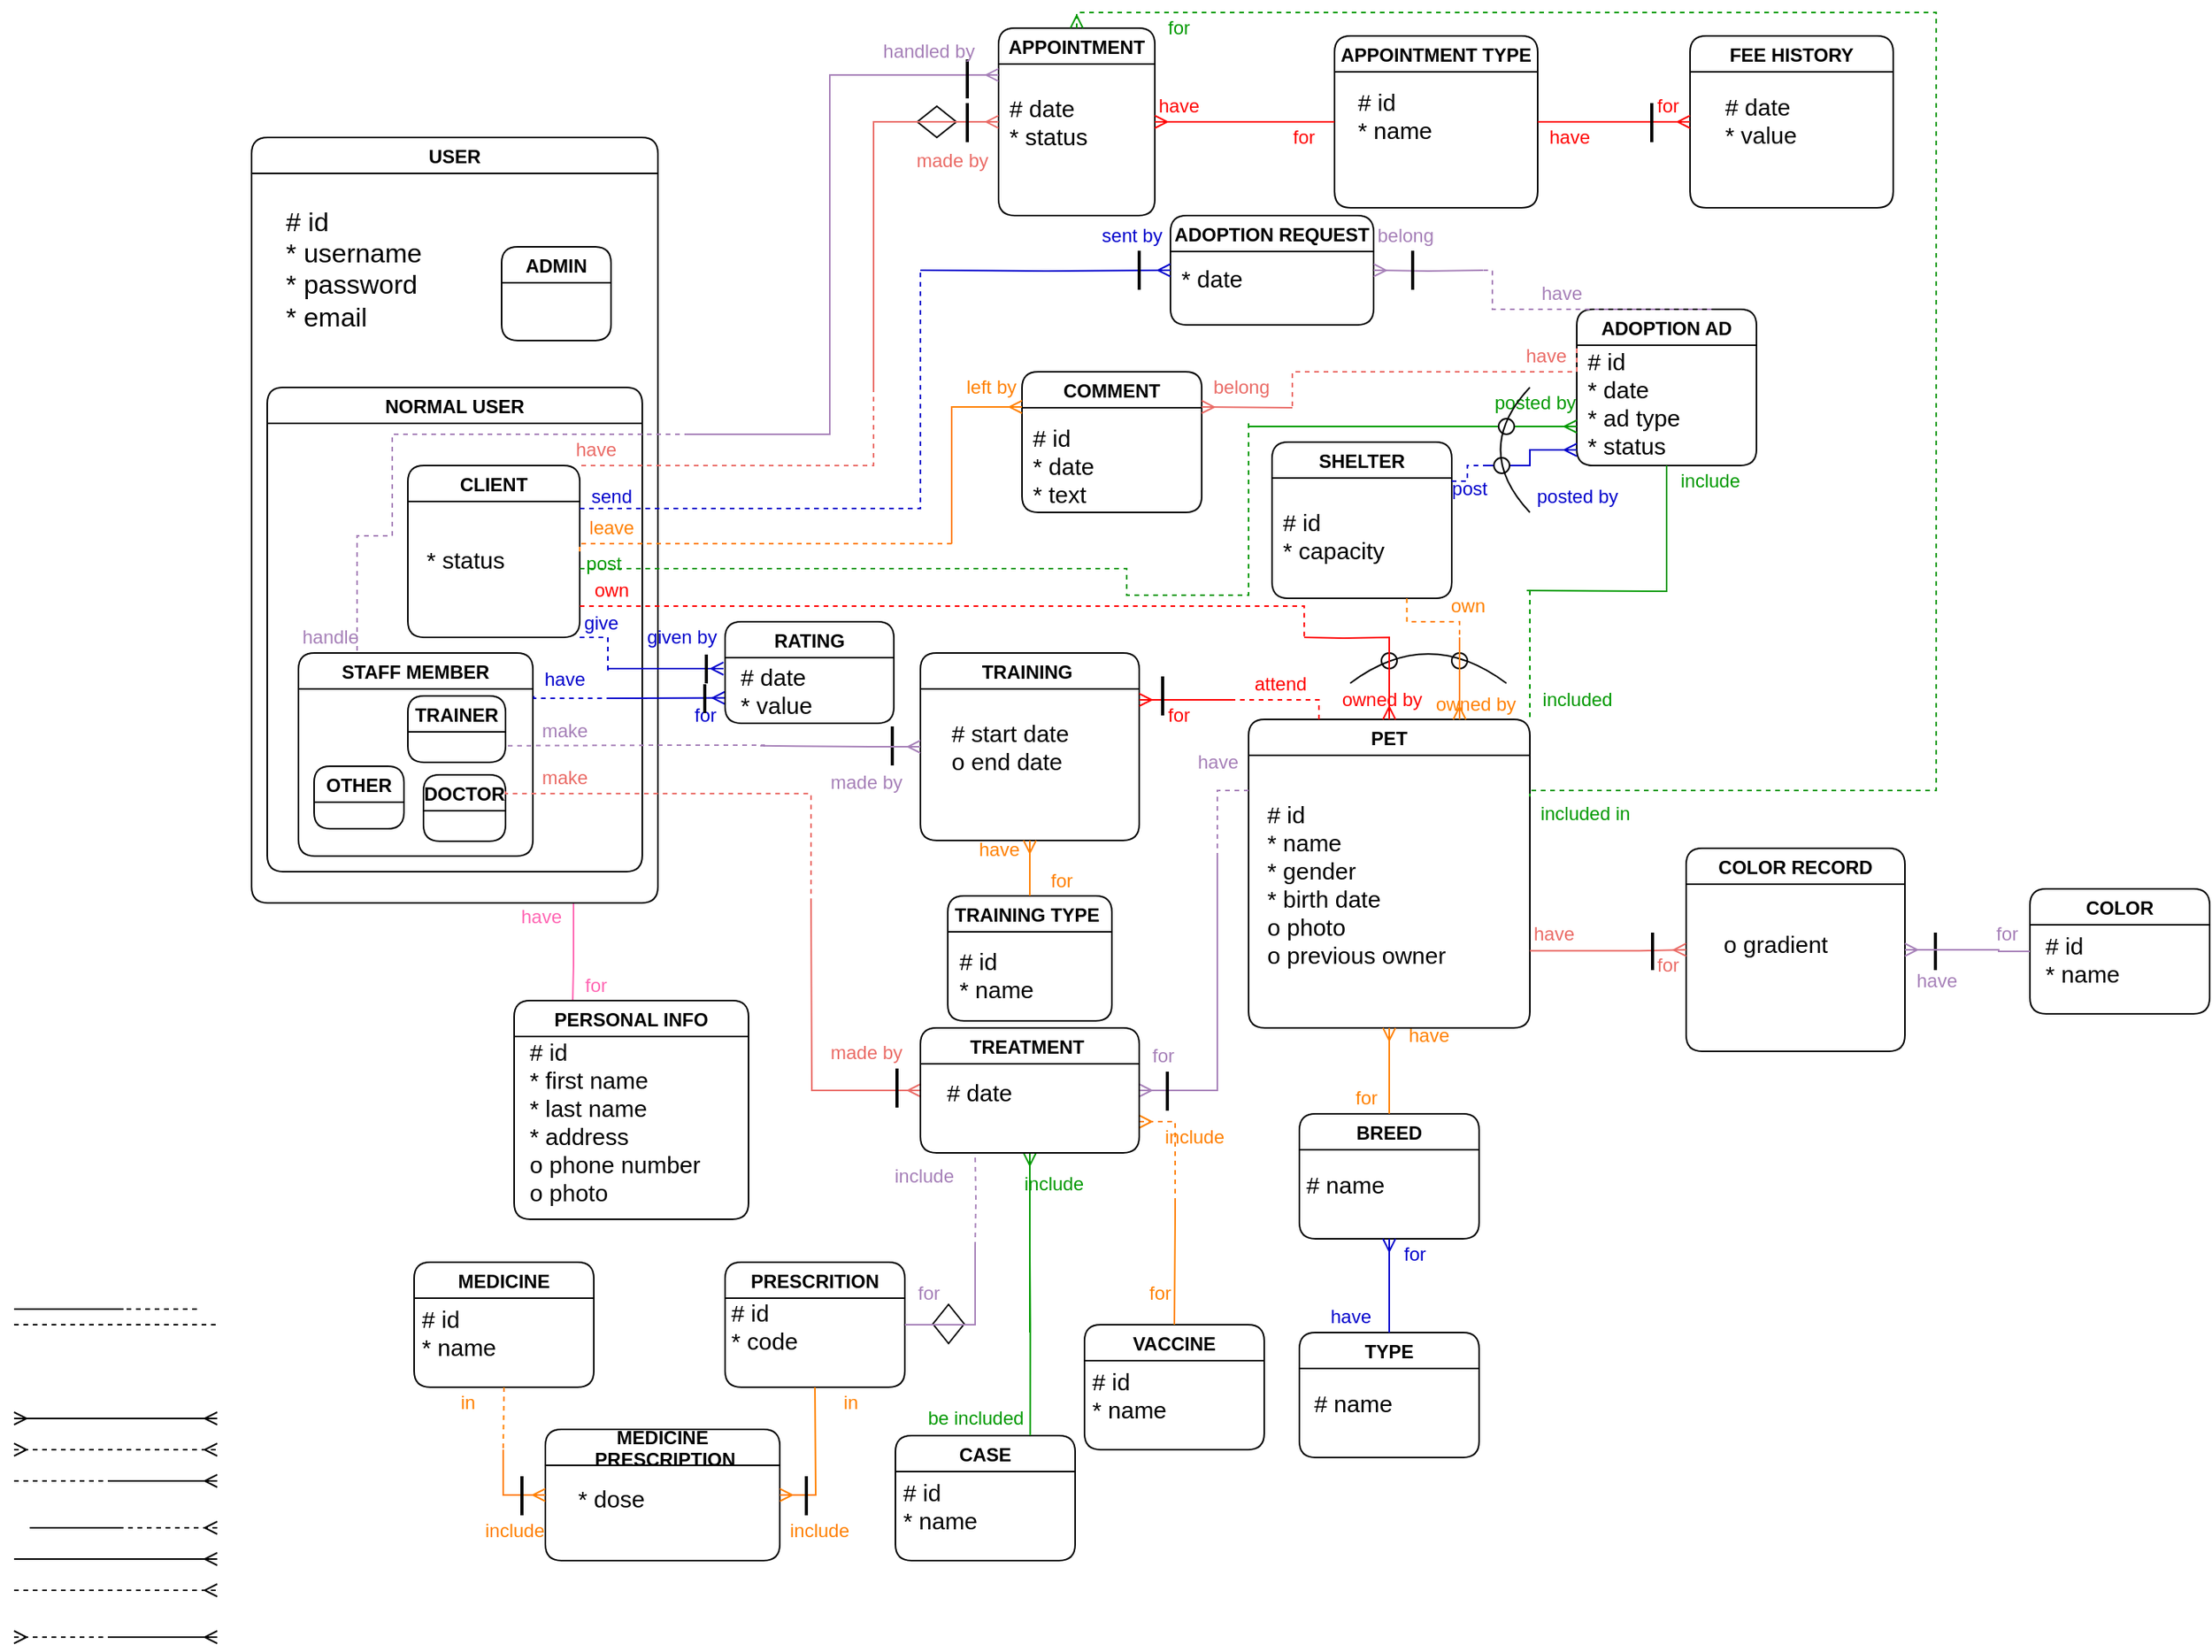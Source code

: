 <mxfile version="15.4.0" type="device"><diagram id="R2lEEEUBdFMjLlhIrx00" name="Page-1"><mxGraphModel dx="1702" dy="494" grid="1" gridSize="10" guides="1" tooltips="1" connect="1" arrows="1" fold="1" page="1" pageScale="1" pageWidth="850" pageHeight="1100" math="0" shadow="0" extFonts="Permanent Marker^https://fonts.googleapis.com/css?family=Permanent+Marker"><root><mxCell id="0"/><mxCell id="1" parent="0"/><mxCell id="O4GrJIA_sUn-_NrnIjNe-19" value="" style="rhombus;whiteSpace=wrap;html=1;" parent="1" vertex="1"><mxGeometry x="398" y="847" width="20" height="25" as="geometry"/></mxCell><mxCell id="O4GrJIA_sUn-_NrnIjNe-17" value="" style="rhombus;whiteSpace=wrap;html=1;" parent="1" vertex="1"><mxGeometry x="388" y="80" width="25" height="20" as="geometry"/></mxCell><mxCell id="GjCxkuM0KdwM7e7j6lea-17" value="" style="ellipse;whiteSpace=wrap;html=1;aspect=fixed;" parent="1" vertex="1"><mxGeometry x="730" y="430" width="10" height="10" as="geometry"/></mxCell><mxCell id="GjCxkuM0KdwM7e7j6lea-15" value="" style="ellipse;whiteSpace=wrap;html=1;aspect=fixed;" parent="1" vertex="1"><mxGeometry x="685" y="430" width="10" height="10" as="geometry"/></mxCell><mxCell id="I6jAwIuG1ueiAn5fqzLu-29" value="" style="endArrow=none;html=1;rounded=0;edgeStyle=orthogonalEdgeStyle;exitX=0.75;exitY=1;exitDx=0;exitDy=0;entryX=0.25;entryY=0;entryDx=0;entryDy=0;strokeColor=#FF66B3;" parent="1" source="I6jAwIuG1ueiAn5fqzLu-84" target="jaO7PxJlEY05QUgNl_6x-2" edge="1"><mxGeometry relative="1" as="geometry"><mxPoint x="299" y="536" as="sourcePoint"/><mxPoint x="299" y="706" as="targetPoint"/><Array as="points"><mxPoint x="168" y="590"/><mxPoint x="168" y="630"/></Array></mxGeometry></mxCell><mxCell id="I6jAwIuG1ueiAn5fqzLu-30" value="" style="endArrow=none;html=1;rounded=0;edgeStyle=orthogonalEdgeStyle;" parent="1" edge="1"><mxGeometry relative="1" as="geometry"><mxPoint x="-190" y="850" as="sourcePoint"/><mxPoint x="-120" y="850" as="targetPoint"/></mxGeometry></mxCell><mxCell id="I6jAwIuG1ueiAn5fqzLu-31" value="" style="endArrow=none;html=1;rounded=0;dashed=1;edgeStyle=orthogonalEdgeStyle;" parent="1" edge="1"><mxGeometry relative="1" as="geometry"><mxPoint x="-130" y="850" as="sourcePoint"/><mxPoint x="-70" y="850" as="targetPoint"/></mxGeometry></mxCell><mxCell id="I6jAwIuG1ueiAn5fqzLu-32" value="" style="resizable=0;html=1;align=right;verticalAlign=bottom;" parent="I6jAwIuG1ueiAn5fqzLu-31" connectable="0" vertex="1"><mxGeometry x="1" relative="1" as="geometry"/></mxCell><mxCell id="I6jAwIuG1ueiAn5fqzLu-36" value="" style="endArrow=none;html=1;rounded=0;dashed=1;edgeStyle=orthogonalEdgeStyle;" parent="1" edge="1"><mxGeometry relative="1" as="geometry"><mxPoint x="-190" y="860" as="sourcePoint"/><mxPoint x="-60" y="860" as="targetPoint"/></mxGeometry></mxCell><mxCell id="I6jAwIuG1ueiAn5fqzLu-48" value="" style="edgeStyle=entityRelationEdgeStyle;fontSize=12;html=1;endArrow=ERmany;endFill=0;rounded=0;" parent="1" edge="1"><mxGeometry width="100" height="100" relative="1" as="geometry"><mxPoint x="-190" y="1010" as="sourcePoint"/><mxPoint x="-60" y="1010" as="targetPoint"/></mxGeometry></mxCell><mxCell id="I6jAwIuG1ueiAn5fqzLu-50" value="" style="endArrow=ERmany;html=1;rounded=0;edgeStyle=orthogonalEdgeStyle;endFill=0;startArrow=ERmany;startFill=0;dashed=1;" parent="1" edge="1"><mxGeometry relative="1" as="geometry"><mxPoint x="-190" y="940" as="sourcePoint"/><mxPoint x="-60" y="940" as="targetPoint"/></mxGeometry></mxCell><mxCell id="I6jAwIuG1ueiAn5fqzLu-51" value="" style="endArrow=ERmany;html=1;rounded=0;edgeStyle=orthogonalEdgeStyle;endFill=0;" parent="1" edge="1"><mxGeometry relative="1" as="geometry"><mxPoint x="-130" y="960" as="sourcePoint"/><mxPoint x="-60" y="960" as="targetPoint"/></mxGeometry></mxCell><mxCell id="I6jAwIuG1ueiAn5fqzLu-52" value="" style="endArrow=none;html=1;rounded=0;dashed=1;edgeStyle=orthogonalEdgeStyle;" parent="1" edge="1"><mxGeometry relative="1" as="geometry"><mxPoint x="-190" y="960" as="sourcePoint"/><mxPoint x="-130" y="960" as="targetPoint"/></mxGeometry></mxCell><mxCell id="I6jAwIuG1ueiAn5fqzLu-53" value="" style="resizable=0;html=1;align=right;verticalAlign=bottom;" parent="I6jAwIuG1ueiAn5fqzLu-52" connectable="0" vertex="1"><mxGeometry x="1" relative="1" as="geometry"/></mxCell><mxCell id="I6jAwIuG1ueiAn5fqzLu-57" value="" style="edgeStyle=entityRelationEdgeStyle;fontSize=12;html=1;endArrow=ERmany;endFill=0;rounded=0;startArrow=ERmany;startFill=0;" parent="1" edge="1"><mxGeometry width="100" height="100" relative="1" as="geometry"><mxPoint x="-190" y="920" as="sourcePoint"/><mxPoint x="-60" y="920" as="targetPoint"/></mxGeometry></mxCell><mxCell id="I6jAwIuG1ueiAn5fqzLu-58" value="" style="endArrow=none;html=1;rounded=0;edgeStyle=orthogonalEdgeStyle;endFill=0;" parent="1" edge="1"><mxGeometry relative="1" as="geometry"><mxPoint x="-120" y="990" as="sourcePoint"/><mxPoint x="-180" y="990" as="targetPoint"/></mxGeometry></mxCell><mxCell id="I6jAwIuG1ueiAn5fqzLu-59" value="" style="endArrow=none;html=1;rounded=0;dashed=1;edgeStyle=orthogonalEdgeStyle;startArrow=ERmany;startFill=0;" parent="1" edge="1"><mxGeometry relative="1" as="geometry"><mxPoint x="-60" y="990" as="sourcePoint"/><mxPoint x="-120" y="990" as="targetPoint"/></mxGeometry></mxCell><mxCell id="I6jAwIuG1ueiAn5fqzLu-60" value="" style="resizable=0;html=1;align=right;verticalAlign=bottom;" parent="I6jAwIuG1ueiAn5fqzLu-59" connectable="0" vertex="1"><mxGeometry x="1" relative="1" as="geometry"/></mxCell><mxCell id="I6jAwIuG1ueiAn5fqzLu-61" value="" style="endArrow=ERmany;html=1;rounded=0;edgeStyle=orthogonalEdgeStyle;endFill=0;" parent="1" edge="1"><mxGeometry relative="1" as="geometry"><mxPoint x="-130" y="1060" as="sourcePoint"/><mxPoint x="-60" y="1060" as="targetPoint"/></mxGeometry></mxCell><mxCell id="I6jAwIuG1ueiAn5fqzLu-62" value="" style="endArrow=none;html=1;rounded=0;dashed=1;edgeStyle=orthogonalEdgeStyle;startArrow=ERmany;startFill=0;" parent="1" edge="1"><mxGeometry relative="1" as="geometry"><mxPoint x="-190" y="1060" as="sourcePoint"/><mxPoint x="-130" y="1060" as="targetPoint"/></mxGeometry></mxCell><mxCell id="I6jAwIuG1ueiAn5fqzLu-63" value="" style="resizable=0;html=1;align=right;verticalAlign=bottom;" parent="I6jAwIuG1ueiAn5fqzLu-62" connectable="0" vertex="1"><mxGeometry x="1" relative="1" as="geometry"/></mxCell><mxCell id="I6jAwIuG1ueiAn5fqzLu-64" value="" style="endArrow=ERmany;html=1;rounded=0;dashed=1;edgeStyle=orthogonalEdgeStyle;endFill=0;" parent="1" edge="1"><mxGeometry relative="1" as="geometry"><mxPoint x="-190" y="1030" as="sourcePoint"/><mxPoint x="-60" y="1030" as="targetPoint"/></mxGeometry></mxCell><mxCell id="I6jAwIuG1ueiAn5fqzLu-84" value="USER" style="swimlane;verticalAlign=middle;rounded=1;" parent="1" vertex="1"><mxGeometry x="-38" y="100" width="260" height="490" as="geometry"/></mxCell><mxCell id="I6jAwIuG1ueiAn5fqzLu-85" value="NORMAL USER" style="swimlane;verticalAlign=middle;rounded=1;" parent="I6jAwIuG1ueiAn5fqzLu-84" vertex="1"><mxGeometry x="10" y="160" width="240" height="310" as="geometry"/></mxCell><mxCell id="I6jAwIuG1ueiAn5fqzLu-87" value="CLIENT" style="swimlane;verticalAlign=middle;rounded=1;" parent="I6jAwIuG1ueiAn5fqzLu-85" vertex="1"><mxGeometry x="90" y="50" width="110" height="110" as="geometry"/></mxCell><mxCell id="I6jAwIuG1ueiAn5fqzLu-91" value="&lt;font style=&quot;font-size: 15px&quot;&gt;* status&lt;br&gt;&lt;/font&gt;" style="text;html=1;align=left;verticalAlign=middle;resizable=0;points=[];autosize=1;strokeColor=none;fillColor=none;" parent="I6jAwIuG1ueiAn5fqzLu-87" vertex="1"><mxGeometry x="10" y="50" width="70" height="20" as="geometry"/></mxCell><mxCell id="AbTiSAaaD_aZgMvt8mif-9" value="" style="endArrow=none;html=1;rounded=0;dashed=1;edgeStyle=orthogonalEdgeStyle;entryX=0.25;entryY=0;entryDx=0;entryDy=0;strokeColor=#A680B8;" parent="I6jAwIuG1ueiAn5fqzLu-87" target="I6jAwIuG1ueiAn5fqzLu-90" edge="1"><mxGeometry relative="1" as="geometry"><mxPoint x="180" y="-20" as="sourcePoint"/><mxPoint x="-52.5" y="94.97" as="targetPoint"/><Array as="points"><mxPoint x="-10" y="-20"/><mxPoint x="-10" y="45"/><mxPoint x="-32" y="45"/></Array></mxGeometry></mxCell><mxCell id="AbTiSAaaD_aZgMvt8mif-10" value="" style="resizable=0;html=1;align=right;verticalAlign=bottom;" parent="AbTiSAaaD_aZgMvt8mif-9" connectable="0" vertex="1"><mxGeometry x="1" relative="1" as="geometry"/></mxCell><mxCell id="I6jAwIuG1ueiAn5fqzLu-90" value="STAFF MEMBER" style="swimlane;verticalAlign=middle;rounded=1;" parent="I6jAwIuG1ueiAn5fqzLu-85" vertex="1"><mxGeometry x="20" y="170" width="150" height="130" as="geometry"/></mxCell><mxCell id="I6jAwIuG1ueiAn5fqzLu-154" value="DOCTOR" style="swimlane;verticalAlign=middle;rounded=1;" parent="I6jAwIuG1ueiAn5fqzLu-90" vertex="1"><mxGeometry x="80" y="78" width="52.5" height="42.5" as="geometry"><mxRectangle x="10" y="27.5" width="80" height="23" as="alternateBounds"/></mxGeometry></mxCell><mxCell id="I6jAwIuG1ueiAn5fqzLu-155" value="&lt;font style=&quot;font-size: 15px&quot;&gt;&lt;br&gt;&lt;/font&gt;" style="text;html=1;align=left;verticalAlign=middle;resizable=0;points=[];autosize=1;strokeColor=none;fillColor=none;" parent="I6jAwIuG1ueiAn5fqzLu-154" vertex="1"><mxGeometry x="7.5" y="70" width="20" height="20" as="geometry"/></mxCell><mxCell id="I6jAwIuG1ueiAn5fqzLu-152" value="OTHER" style="swimlane;verticalAlign=middle;rounded=1;" parent="I6jAwIuG1ueiAn5fqzLu-90" vertex="1"><mxGeometry x="10" y="72.5" width="57.5" height="40" as="geometry"/></mxCell><mxCell id="I6jAwIuG1ueiAn5fqzLu-153" value="&lt;font style=&quot;font-size: 15px&quot;&gt;&lt;br&gt;&lt;/font&gt;" style="text;html=1;align=left;verticalAlign=middle;resizable=0;points=[];autosize=1;strokeColor=none;fillColor=none;" parent="I6jAwIuG1ueiAn5fqzLu-152" vertex="1"><mxGeometry x="7.5" y="70" width="20" height="20" as="geometry"/></mxCell><mxCell id="I6jAwIuG1ueiAn5fqzLu-170" style="edgeStyle=none;rounded=0;orthogonalLoop=1;jettySize=auto;html=1;exitX=0.25;exitY=0;exitDx=0;exitDy=0;startArrow=ERmany;startFill=0;endArrow=none;endFill=0;" parent="I6jAwIuG1ueiAn5fqzLu-90" source="I6jAwIuG1ueiAn5fqzLu-154" target="I6jAwIuG1ueiAn5fqzLu-154" edge="1"><mxGeometry relative="1" as="geometry"/></mxCell><mxCell id="I6jAwIuG1ueiAn5fqzLu-172" value="TRAINER" style="swimlane;verticalAlign=middle;rounded=1;" parent="I6jAwIuG1ueiAn5fqzLu-90" vertex="1"><mxGeometry x="70" y="27.5" width="62.5" height="42.5" as="geometry"><mxRectangle x="10" y="27.5" width="80" height="23" as="alternateBounds"/></mxGeometry></mxCell><mxCell id="I6jAwIuG1ueiAn5fqzLu-173" value="&lt;font style=&quot;font-size: 15px&quot;&gt;&lt;br&gt;&lt;/font&gt;" style="text;html=1;align=left;verticalAlign=middle;resizable=0;points=[];autosize=1;strokeColor=none;fillColor=none;" parent="I6jAwIuG1ueiAn5fqzLu-172" vertex="1"><mxGeometry x="7.5" y="70" width="20" height="20" as="geometry"/></mxCell><mxCell id="I6jAwIuG1ueiAn5fqzLu-99" value="have" style="text;html=1;align=center;verticalAlign=middle;resizable=0;points=[];autosize=1;strokeColor=none;fillColor=none;fontColor=#0000CC;" parent="I6jAwIuG1ueiAn5fqzLu-85" vertex="1"><mxGeometry x="170" y="177" width="40" height="20" as="geometry"/></mxCell><mxCell id="I6jAwIuG1ueiAn5fqzLu-166" value="make" style="text;html=1;align=center;verticalAlign=middle;resizable=0;points=[];autosize=1;strokeColor=none;fillColor=none;fontColor=#EA6B66;" parent="I6jAwIuG1ueiAn5fqzLu-85" vertex="1"><mxGeometry x="170" y="240" width="40" height="20" as="geometry"/></mxCell><mxCell id="I6jAwIuG1ueiAn5fqzLu-180" value="" style="endArrow=none;html=1;rounded=0;dashed=1;edgeStyle=orthogonalEdgeStyle;entryX=1;entryY=0.75;entryDx=0;entryDy=0;strokeColor=#A680B8;" parent="I6jAwIuG1ueiAn5fqzLu-85" target="I6jAwIuG1ueiAn5fqzLu-172" edge="1"><mxGeometry relative="1" as="geometry"><mxPoint x="318" y="230" as="sourcePoint"/><mxPoint x="153" y="218" as="targetPoint"/><Array as="points"><mxPoint x="318" y="229"/><mxPoint x="260" y="229"/></Array></mxGeometry></mxCell><mxCell id="I6jAwIuG1ueiAn5fqzLu-181" value="" style="resizable=0;html=1;align=right;verticalAlign=bottom;" parent="I6jAwIuG1ueiAn5fqzLu-180" connectable="0" vertex="1"><mxGeometry x="1" relative="1" as="geometry"/></mxCell><mxCell id="I6jAwIuG1ueiAn5fqzLu-185" value="make" style="text;html=1;align=center;verticalAlign=middle;resizable=0;points=[];autosize=1;strokeColor=none;fillColor=none;fontColor=#A680B8;" parent="I6jAwIuG1ueiAn5fqzLu-85" vertex="1"><mxGeometry x="170" y="210" width="40" height="20" as="geometry"/></mxCell><mxCell id="AbTiSAaaD_aZgMvt8mif-19" value="handle" style="text;html=1;align=center;verticalAlign=middle;resizable=0;points=[];autosize=1;strokeColor=none;fillColor=none;fontColor=#A680B8;" parent="I6jAwIuG1ueiAn5fqzLu-85" vertex="1"><mxGeometry x="15" y="150" width="50" height="20" as="geometry"/></mxCell><mxCell id="WBQlcu8gk638dsKJt867-5" value="have" style="text;html=1;align=center;verticalAlign=middle;resizable=0;points=[];autosize=1;strokeColor=none;fillColor=none;fontColor=#EA6B66;" parent="I6jAwIuG1ueiAn5fqzLu-85" vertex="1"><mxGeometry x="190" y="30" width="40" height="20" as="geometry"/></mxCell><mxCell id="AbTiSAaaD_aZgMvt8mif-45" value="leave" style="text;html=1;align=center;verticalAlign=middle;resizable=0;points=[];autosize=1;strokeColor=none;fillColor=none;fontColor=#FF8000;" parent="I6jAwIuG1ueiAn5fqzLu-85" vertex="1"><mxGeometry x="200" y="80" width="40" height="20" as="geometry"/></mxCell><mxCell id="AbTiSAaaD_aZgMvt8mif-88" value="send" style="text;html=1;align=center;verticalAlign=middle;resizable=0;points=[];autosize=1;strokeColor=none;fillColor=none;fontColor=#0000CC;" parent="I6jAwIuG1ueiAn5fqzLu-85" vertex="1"><mxGeometry x="200" y="60" width="40" height="20" as="geometry"/></mxCell><mxCell id="AbTiSAaaD_aZgMvt8mif-43" value="own" style="text;html=1;align=center;verticalAlign=middle;resizable=0;points=[];autosize=1;strokeColor=none;fillColor=none;fontColor=#FF0000;" parent="I6jAwIuG1ueiAn5fqzLu-85" vertex="1"><mxGeometry x="200" y="120" width="40" height="20" as="geometry"/></mxCell><mxCell id="I6jAwIuG1ueiAn5fqzLu-86" value="&lt;font style=&quot;font-size: 17px;&quot;&gt;# id&lt;br style=&quot;font-size: 17px;&quot;&gt;* username&lt;br style=&quot;font-size: 17px;&quot;&gt;* password&lt;br style=&quot;font-size: 17px;&quot;&gt;* email&lt;br style=&quot;font-size: 17px;&quot;&gt;&lt;br style=&quot;font-size: 17px;&quot;&gt;&lt;/font&gt;" style="text;html=1;align=left;verticalAlign=middle;resizable=0;points=[];autosize=1;strokeColor=none;fillColor=none;fontSize=17;" parent="I6jAwIuG1ueiAn5fqzLu-84" vertex="1"><mxGeometry x="20" y="40" width="100" height="110" as="geometry"/></mxCell><mxCell id="4CJBbHtc-V2jUKCjcWcs-1" value="ADMIN" style="swimlane;verticalAlign=middle;rounded=1;" parent="I6jAwIuG1ueiAn5fqzLu-84" vertex="1"><mxGeometry x="160" y="70" width="70" height="60" as="geometry"/></mxCell><mxCell id="4CJBbHtc-V2jUKCjcWcs-2" value="&lt;font style=&quot;font-size: 15px&quot;&gt;&lt;br&gt;&lt;/font&gt;" style="text;html=1;align=left;verticalAlign=middle;resizable=0;points=[];autosize=1;strokeColor=none;fillColor=none;" parent="4CJBbHtc-V2jUKCjcWcs-1" vertex="1"><mxGeometry x="7.5" y="70" width="20" height="20" as="geometry"/></mxCell><mxCell id="I6jAwIuG1ueiAn5fqzLu-112" value="" style="endArrow=ERmany;html=1;rounded=0;edgeStyle=orthogonalEdgeStyle;endFill=0;startArrow=none;strokeColor=#0000CC;entryX=0;entryY=0.75;entryDx=0;entryDy=0;" parent="1" target="hj2cG25gUPLJ0ysVA7V8-109" edge="1"><mxGeometry relative="1" as="geometry"><mxPoint x="190" y="459" as="sourcePoint"/><mxPoint x="230" y="443" as="targetPoint"/><Array as="points"><mxPoint x="190" y="459"/></Array></mxGeometry></mxCell><mxCell id="I6jAwIuG1ueiAn5fqzLu-118" value="for" style="text;html=1;align=center;verticalAlign=middle;resizable=0;points=[];autosize=1;strokeColor=none;fillColor=none;fontColor=#0000CC;" parent="1" vertex="1"><mxGeometry x="237" y="460" width="30" height="20" as="geometry"/></mxCell><mxCell id="I6jAwIuG1ueiAn5fqzLu-120" value="PET" style="swimlane;verticalAlign=middle;rounded=1;" parent="1" vertex="1"><mxGeometry x="600" y="472.5" width="180" height="197.5" as="geometry"/></mxCell><mxCell id="I6jAwIuG1ueiAn5fqzLu-121" value="&lt;font style=&quot;font-size: 15px&quot;&gt;# id&lt;br&gt;* name&lt;br&gt;* gender&lt;br&gt;* birth date&lt;br&gt;o photo&lt;br&gt;o previous owner&lt;br&gt;&lt;/font&gt;" style="text;html=1;align=left;verticalAlign=middle;resizable=0;points=[];autosize=1;strokeColor=none;fillColor=none;" parent="I6jAwIuG1ueiAn5fqzLu-120" vertex="1"><mxGeometry x="10" y="55" width="130" height="100" as="geometry"/></mxCell><mxCell id="I6jAwIuG1ueiAn5fqzLu-157" value="" style="endArrow=none;html=1;rounded=0;dashed=1;edgeStyle=orthogonalEdgeStyle;strokeColor=#A680B8;" parent="I6jAwIuG1ueiAn5fqzLu-120" edge="1"><mxGeometry relative="1" as="geometry"><mxPoint y="45.5" as="sourcePoint"/><mxPoint x="-20" y="87.5" as="targetPoint"/><Array as="points"><mxPoint x="-20" y="45.5"/></Array></mxGeometry></mxCell><mxCell id="I6jAwIuG1ueiAn5fqzLu-158" value="" style="resizable=0;html=1;align=right;verticalAlign=bottom;" parent="I6jAwIuG1ueiAn5fqzLu-157" connectable="0" vertex="1"><mxGeometry x="1" relative="1" as="geometry"/></mxCell><mxCell id="I6jAwIuG1ueiAn5fqzLu-127" value="BREED" style="swimlane;verticalAlign=middle;rounded=1;" parent="1" vertex="1"><mxGeometry x="632.5" y="725" width="115" height="80" as="geometry"/></mxCell><mxCell id="I6jAwIuG1ueiAn5fqzLu-128" value="&lt;font style=&quot;font-size: 15px&quot;&gt;# name&lt;br&gt;&lt;/font&gt;" style="text;html=1;align=left;verticalAlign=middle;resizable=0;points=[];autosize=1;strokeColor=none;fillColor=none;" parent="I6jAwIuG1ueiAn5fqzLu-127" vertex="1"><mxGeometry x="2.5" y="35" width="70" height="20" as="geometry"/></mxCell><mxCell id="I6jAwIuG1ueiAn5fqzLu-130" value="TRAINING " style="swimlane;verticalAlign=middle;rounded=1;" parent="1" vertex="1"><mxGeometry x="390" y="430" width="140" height="120" as="geometry"/></mxCell><mxCell id="I6jAwIuG1ueiAn5fqzLu-134" value="" style="line;strokeWidth=2;direction=south;html=1;verticalAlign=middle;rotation=0;" parent="1" vertex="1"><mxGeometry x="247" y="450" width="10" height="18.5" as="geometry"/></mxCell><mxCell id="I6jAwIuG1ueiAn5fqzLu-156" value="" style="endArrow=ERmany;html=1;rounded=0;edgeStyle=orthogonalEdgeStyle;endFill=0;entryX=1;entryY=0.5;entryDx=0;entryDy=0;strokeColor=#A680B8;" parent="1" target="I6jAwIuG1ueiAn5fqzLu-150" edge="1"><mxGeometry relative="1" as="geometry"><mxPoint x="580" y="575" as="sourcePoint"/><mxPoint x="510" y="560" as="targetPoint"/><Array as="points"><mxPoint x="580" y="560"/><mxPoint x="580" y="575"/></Array></mxGeometry></mxCell><mxCell id="I6jAwIuG1ueiAn5fqzLu-160" value="" style="endArrow=none;html=1;rounded=0;dashed=1;edgeStyle=orthogonalEdgeStyle;exitX=1;exitY=0.25;exitDx=0;exitDy=0;strokeColor=#EA6B66;" parent="1" source="I6jAwIuG1ueiAn5fqzLu-154" edge="1"><mxGeometry relative="1" as="geometry"><mxPoint x="352.5" y="520" as="sourcePoint"/><mxPoint x="320" y="590" as="targetPoint"/><Array as="points"><mxPoint x="213" y="520"/><mxPoint x="320" y="520"/><mxPoint x="320" y="570"/></Array></mxGeometry></mxCell><mxCell id="I6jAwIuG1ueiAn5fqzLu-161" value="" style="resizable=0;html=1;align=right;verticalAlign=bottom;" parent="I6jAwIuG1ueiAn5fqzLu-160" connectable="0" vertex="1"><mxGeometry x="1" relative="1" as="geometry"/></mxCell><mxCell id="I6jAwIuG1ueiAn5fqzLu-162" value="" style="endArrow=none;html=1;rounded=0;edgeStyle=orthogonalEdgeStyle;endFill=0;startArrow=ERmany;startFill=0;exitX=0;exitY=0.5;exitDx=0;exitDy=0;strokeColor=#EA6B66;" parent="1" source="I6jAwIuG1ueiAn5fqzLu-150" edge="1"><mxGeometry relative="1" as="geometry"><mxPoint x="380" y="574.71" as="sourcePoint"/><mxPoint x="320" y="588" as="targetPoint"/><Array as="points"/></mxGeometry></mxCell><mxCell id="I6jAwIuG1ueiAn5fqzLu-163" value="" style="line;strokeWidth=2;direction=south;html=1;verticalAlign=middle;rotation=0;" parent="1" vertex="1"><mxGeometry x="370" y="696" width="10" height="25" as="geometry"/></mxCell><mxCell id="I6jAwIuG1ueiAn5fqzLu-165" value="" style="line;strokeWidth=2;direction=south;html=1;verticalAlign=middle;rotation=0;" parent="1" vertex="1"><mxGeometry x="543" y="698" width="10" height="25" as="geometry"/></mxCell><mxCell id="I6jAwIuG1ueiAn5fqzLu-167" value="made by" style="text;html=1;align=center;verticalAlign=middle;resizable=0;points=[];autosize=1;strokeColor=none;fillColor=none;fontColor=#EA6B66;" parent="1" vertex="1"><mxGeometry x="325" y="676" width="60" height="20" as="geometry"/></mxCell><mxCell id="I6jAwIuG1ueiAn5fqzLu-168" value="have" style="text;html=1;align=center;verticalAlign=middle;resizable=0;points=[];autosize=1;strokeColor=none;fillColor=none;fontColor=#A680B8;" parent="1" vertex="1"><mxGeometry x="560" y="490" width="40" height="20" as="geometry"/></mxCell><mxCell id="I6jAwIuG1ueiAn5fqzLu-169" value="for" style="text;html=1;align=center;verticalAlign=middle;resizable=0;points=[];autosize=1;strokeColor=none;fillColor=none;fontColor=#A680B8;" parent="1" vertex="1"><mxGeometry x="530" y="678" width="30" height="20" as="geometry"/></mxCell><mxCell id="I6jAwIuG1ueiAn5fqzLu-174" value="" style="endArrow=none;html=1;rounded=0;dashed=1;edgeStyle=orthogonalEdgeStyle;exitX=0.25;exitY=0;exitDx=0;exitDy=0;strokeColor=#FF0000;" parent="1" source="I6jAwIuG1ueiAn5fqzLu-120" edge="1"><mxGeometry relative="1" as="geometry"><mxPoint x="610" y="370" as="sourcePoint"/><mxPoint x="590" y="460" as="targetPoint"/><Array as="points"><mxPoint x="645" y="460"/><mxPoint x="590" y="460"/></Array></mxGeometry></mxCell><mxCell id="I6jAwIuG1ueiAn5fqzLu-175" value="" style="resizable=0;html=1;align=right;verticalAlign=bottom;" parent="I6jAwIuG1ueiAn5fqzLu-174" connectable="0" vertex="1"><mxGeometry x="1" relative="1" as="geometry"/></mxCell><mxCell id="I6jAwIuG1ueiAn5fqzLu-176" value="" style="endArrow=ERmany;html=1;rounded=0;edgeStyle=orthogonalEdgeStyle;endFill=0;entryX=1;entryY=0.25;entryDx=0;entryDy=0;strokeColor=#FF0000;" parent="1" target="I6jAwIuG1ueiAn5fqzLu-130" edge="1"><mxGeometry relative="1" as="geometry"><mxPoint x="590" y="460" as="sourcePoint"/><mxPoint x="530" y="438" as="targetPoint"/><Array as="points"><mxPoint x="590" y="460"/></Array></mxGeometry></mxCell><mxCell id="I6jAwIuG1ueiAn5fqzLu-177" value="attend" style="text;html=1;align=center;verticalAlign=middle;resizable=0;points=[];autosize=1;strokeColor=none;fillColor=none;fontColor=#FF0000;" parent="1" vertex="1"><mxGeometry x="595" y="440" width="50" height="20" as="geometry"/></mxCell><mxCell id="I6jAwIuG1ueiAn5fqzLu-178" value="for" style="text;html=1;align=center;verticalAlign=middle;resizable=0;points=[];autosize=1;strokeColor=none;fillColor=none;fontColor=#FF0000;" parent="1" vertex="1"><mxGeometry x="540" y="460" width="30" height="20" as="geometry"/></mxCell><mxCell id="I6jAwIuG1ueiAn5fqzLu-179" value="" style="line;strokeWidth=2;direction=south;html=1;verticalAlign=middle;rotation=0;" parent="1" vertex="1"><mxGeometry x="540" y="445" width="10" height="25" as="geometry"/></mxCell><mxCell id="I6jAwIuG1ueiAn5fqzLu-186" value="made by" style="text;html=1;align=center;verticalAlign=middle;resizable=0;points=[];autosize=1;strokeColor=none;fillColor=none;fontColor=#A680B8;" parent="1" vertex="1"><mxGeometry x="325" y="502.5" width="60" height="20" as="geometry"/></mxCell><mxCell id="I6jAwIuG1ueiAn5fqzLu-187" value="" style="line;strokeWidth=2;direction=south;html=1;verticalAlign=middle;rotation=0;" parent="1" vertex="1"><mxGeometry x="367" y="477" width="10" height="25" as="geometry"/></mxCell><mxCell id="I6jAwIuG1ueiAn5fqzLu-188" value="TYPE" style="swimlane;verticalAlign=middle;rounded=1;" parent="1" vertex="1"><mxGeometry x="632.5" y="865" width="115" height="80" as="geometry"/></mxCell><mxCell id="I6jAwIuG1ueiAn5fqzLu-189" value="&lt;font style=&quot;font-size: 15px&quot;&gt;# name&lt;br&gt;&lt;/font&gt;" style="text;html=1;align=left;verticalAlign=middle;resizable=0;points=[];autosize=1;strokeColor=none;fillColor=none;" parent="I6jAwIuG1ueiAn5fqzLu-188" vertex="1"><mxGeometry x="7.5" y="35" width="70" height="20" as="geometry"/></mxCell><mxCell id="I6jAwIuG1ueiAn5fqzLu-190" style="edgeStyle=none;rounded=0;orthogonalLoop=1;jettySize=auto;html=1;exitX=0.75;exitY=0;exitDx=0;exitDy=0;startArrow=ERmany;startFill=0;endArrow=none;endFill=0;" parent="1" source="I6jAwIuG1ueiAn5fqzLu-127" target="I6jAwIuG1ueiAn5fqzLu-127" edge="1"><mxGeometry relative="1" as="geometry"/></mxCell><mxCell id="I6jAwIuG1ueiAn5fqzLu-194" value="" style="edgeStyle=none;html=1;endArrow=ERmany;verticalAlign=bottom;rounded=0;endFill=0;entryX=0.5;entryY=1;entryDx=0;entryDy=0;exitX=0.5;exitY=0;exitDx=0;exitDy=0;strokeColor=#FF8000;" parent="1" source="I6jAwIuG1ueiAn5fqzLu-127" target="I6jAwIuG1ueiAn5fqzLu-120" edge="1"><mxGeometry width="160" relative="1" as="geometry"><mxPoint x="690" y="760" as="sourcePoint"/><mxPoint x="625" y="816.25" as="targetPoint"/></mxGeometry></mxCell><mxCell id="I6jAwIuG1ueiAn5fqzLu-195" value="" style="edgeStyle=none;html=1;endArrow=none;verticalAlign=bottom;rounded=0;endFill=0;entryX=0.5;entryY=0;entryDx=0;entryDy=0;exitX=0.5;exitY=1;exitDx=0;exitDy=0;strokeColor=#0000CC;startArrow=ERmany;startFill=0;" parent="1" source="I6jAwIuG1ueiAn5fqzLu-127" target="I6jAwIuG1ueiAn5fqzLu-188" edge="1"><mxGeometry width="160" relative="1" as="geometry"><mxPoint x="520" y="892.5" as="sourcePoint"/><mxPoint x="520" y="800" as="targetPoint"/></mxGeometry></mxCell><mxCell id="I6jAwIuG1ueiAn5fqzLu-203" value="have" style="text;html=1;align=center;verticalAlign=middle;resizable=0;points=[];autosize=1;strokeColor=none;fillColor=none;fontColor=#FF8000;" parent="1" vertex="1"><mxGeometry x="695" y="665" width="40" height="20" as="geometry"/></mxCell><mxCell id="I6jAwIuG1ueiAn5fqzLu-205" value="for" style="text;html=1;align=center;verticalAlign=middle;resizable=0;points=[];autosize=1;strokeColor=none;fillColor=none;fontColor=#FF8000;" parent="1" vertex="1"><mxGeometry x="660" y="705" width="30" height="20" as="geometry"/></mxCell><mxCell id="I6jAwIuG1ueiAn5fqzLu-206" value="for" style="text;html=1;align=center;verticalAlign=middle;resizable=0;points=[];autosize=1;strokeColor=none;fillColor=none;fontColor=#0000CC;" parent="1" vertex="1"><mxGeometry x="691.24" y="805" width="30" height="20" as="geometry"/></mxCell><mxCell id="I6jAwIuG1ueiAn5fqzLu-211" value="have" style="text;html=1;align=center;verticalAlign=middle;resizable=0;points=[];autosize=1;strokeColor=none;fillColor=none;fontColor=#0000CC;" parent="1" vertex="1"><mxGeometry x="645" y="845" width="40" height="20" as="geometry"/></mxCell><mxCell id="WBQlcu8gk638dsKJt867-6" value="owned by" style="text;html=1;align=center;verticalAlign=middle;resizable=0;points=[];autosize=1;strokeColor=none;fillColor=none;fontColor=#FF0000;" parent="1" vertex="1"><mxGeometry x="650" y="450" width="70" height="20" as="geometry"/></mxCell><mxCell id="WBQlcu8gk638dsKJt867-7" value="APPOINTMENT" style="swimlane;verticalAlign=middle;rounded=1;" parent="1" vertex="1"><mxGeometry x="440" y="30" width="100" height="120" as="geometry"/></mxCell><mxCell id="WBQlcu8gk638dsKJt867-8" value="&lt;font style=&quot;font-size: 15px&quot;&gt;# date&lt;br&gt;* status&lt;br&gt;&lt;/font&gt;" style="text;html=1;align=left;verticalAlign=middle;resizable=0;points=[];autosize=1;strokeColor=none;fillColor=none;" parent="WBQlcu8gk638dsKJt867-7" vertex="1"><mxGeometry x="5" y="40" width="70" height="40" as="geometry"/></mxCell><mxCell id="WBQlcu8gk638dsKJt867-12" value="&lt;font style=&quot;font-size: 15px&quot;&gt;&lt;br&gt;&lt;/font&gt;" style="text;html=1;align=left;verticalAlign=middle;resizable=0;points=[];autosize=1;strokeColor=none;fillColor=none;" parent="WBQlcu8gk638dsKJt867-7" vertex="1"><mxGeometry x="5" y="50" width="20" height="20" as="geometry"/></mxCell><mxCell id="AbTiSAaaD_aZgMvt8mif-7" value="" style="endArrow=none;html=1;rounded=0;edgeStyle=orthogonalEdgeStyle;endFill=0;startArrow=ERmany;startFill=0;exitX=0;exitY=0.5;exitDx=0;exitDy=0;strokeColor=#EA6B66;" parent="1" source="WBQlcu8gk638dsKJt867-7" edge="1"><mxGeometry relative="1" as="geometry"><mxPoint x="440" y="260.5" as="sourcePoint"/><mxPoint x="360" y="260" as="targetPoint"/><Array as="points"><mxPoint x="360" y="90"/></Array></mxGeometry></mxCell><mxCell id="AbTiSAaaD_aZgMvt8mif-5" value="" style="endArrow=none;html=1;rounded=0;dashed=1;edgeStyle=orthogonalEdgeStyle;entryX=1;entryY=0;entryDx=0;entryDy=0;strokeColor=#EA6B66;" parent="1" target="I6jAwIuG1ueiAn5fqzLu-87" edge="1"><mxGeometry relative="1" as="geometry"><mxPoint x="360" y="260" as="sourcePoint"/><mxPoint x="280" y="310" as="targetPoint"/><Array as="points"><mxPoint x="360" y="282"/><mxPoint x="360" y="310"/></Array></mxGeometry></mxCell><mxCell id="AbTiSAaaD_aZgMvt8mif-6" value="" style="resizable=0;html=1;align=right;verticalAlign=bottom;" parent="AbTiSAaaD_aZgMvt8mif-5" connectable="0" vertex="1"><mxGeometry x="1" relative="1" as="geometry"/></mxCell><mxCell id="AbTiSAaaD_aZgMvt8mif-11" value="" style="endArrow=none;html=1;rounded=0;edgeStyle=orthogonalEdgeStyle;endFill=0;startArrow=ERmany;startFill=0;exitX=0;exitY=0.25;exitDx=0;exitDy=0;strokeColor=#A680B8;" parent="1" source="WBQlcu8gk638dsKJt867-7" edge="1"><mxGeometry relative="1" as="geometry"><mxPoint x="412.5" y="210.03" as="sourcePoint"/><mxPoint x="240" y="290" as="targetPoint"/><Array as="points"><mxPoint x="332" y="60"/></Array></mxGeometry></mxCell><mxCell id="AbTiSAaaD_aZgMvt8mif-12" value="" style="line;strokeWidth=2;direction=south;html=1;verticalAlign=middle;rotation=0;" parent="1" vertex="1"><mxGeometry x="415" y="50" width="10" height="25" as="geometry"/></mxCell><mxCell id="AbTiSAaaD_aZgMvt8mif-21" value="handled by" style="text;html=1;align=center;verticalAlign=middle;resizable=0;points=[];autosize=1;strokeColor=none;fillColor=none;fontColor=#A680B8;" parent="1" vertex="1"><mxGeometry x="360" y="35" width="70" height="20" as="geometry"/></mxCell><mxCell id="AbTiSAaaD_aZgMvt8mif-22" value="made by" style="text;html=1;align=center;verticalAlign=middle;resizable=0;points=[];autosize=1;strokeColor=none;fillColor=none;fontColor=#EA6B66;" parent="1" vertex="1"><mxGeometry x="380" y="105" width="60" height="20" as="geometry"/></mxCell><mxCell id="AbTiSAaaD_aZgMvt8mif-23" value="APPOINTMENT TYPE" style="swimlane;verticalAlign=middle;rounded=1;" parent="1" vertex="1"><mxGeometry x="655" y="35" width="130" height="110" as="geometry"/></mxCell><mxCell id="AbTiSAaaD_aZgMvt8mif-24" value="&lt;font style=&quot;font-size: 15px&quot;&gt;# id&amp;nbsp;&lt;br&gt;* name&lt;br&gt;&lt;br&gt;&lt;/font&gt;" style="text;html=1;align=left;verticalAlign=middle;resizable=0;points=[];autosize=1;strokeColor=none;fillColor=none;" parent="AbTiSAaaD_aZgMvt8mif-23" vertex="1"><mxGeometry x="12.5" y="35" width="60" height="50" as="geometry"/></mxCell><mxCell id="AbTiSAaaD_aZgMvt8mif-25" value="" style="edgeStyle=entityRelationEdgeStyle;fontSize=12;html=1;endArrow=ERmany;endFill=0;rounded=0;entryX=1;entryY=0.5;entryDx=0;entryDy=0;exitX=0;exitY=0.5;exitDx=0;exitDy=0;strokeColor=#FF0000;" parent="1" source="AbTiSAaaD_aZgMvt8mif-23" target="WBQlcu8gk638dsKJt867-7" edge="1"><mxGeometry width="100" height="100" relative="1" as="geometry"><mxPoint x="515" y="190" as="sourcePoint"/><mxPoint x="645" y="190" as="targetPoint"/></mxGeometry></mxCell><mxCell id="AbTiSAaaD_aZgMvt8mif-26" value="have" style="text;html=1;align=center;verticalAlign=middle;resizable=0;points=[];autosize=1;strokeColor=none;fillColor=none;fontColor=#FF0000;" parent="1" vertex="1"><mxGeometry x="535" y="70" width="40" height="20" as="geometry"/></mxCell><mxCell id="AbTiSAaaD_aZgMvt8mif-27" value="for" style="text;html=1;align=center;verticalAlign=middle;resizable=0;points=[];autosize=1;strokeColor=none;fillColor=none;fontColor=#FF0000;" parent="1" vertex="1"><mxGeometry x="620" y="90" width="30" height="20" as="geometry"/></mxCell><mxCell id="AbTiSAaaD_aZgMvt8mif-31" value="COMMENT" style="swimlane;verticalAlign=middle;rounded=1;" parent="1" vertex="1"><mxGeometry x="455" y="250" width="115" height="90" as="geometry"/></mxCell><mxCell id="AbTiSAaaD_aZgMvt8mif-32" value="&lt;font style=&quot;font-size: 15px&quot;&gt;# id&lt;br&gt;* date&lt;br&gt;* text&lt;br&gt;&lt;/font&gt;" style="text;html=1;align=left;verticalAlign=middle;resizable=0;points=[];autosize=1;strokeColor=none;fillColor=none;" parent="AbTiSAaaD_aZgMvt8mif-31" vertex="1"><mxGeometry x="5" y="35" width="50" height="50" as="geometry"/></mxCell><mxCell id="AbTiSAaaD_aZgMvt8mif-33" value="&lt;font style=&quot;font-size: 15px&quot;&gt;&lt;br&gt;&lt;/font&gt;" style="text;html=1;align=left;verticalAlign=middle;resizable=0;points=[];autosize=1;strokeColor=none;fillColor=none;" parent="AbTiSAaaD_aZgMvt8mif-31" vertex="1"><mxGeometry x="5" y="50" width="20" height="20" as="geometry"/></mxCell><mxCell id="AbTiSAaaD_aZgMvt8mif-34" value="ADOPTION AD" style="swimlane;verticalAlign=middle;rounded=1;startSize=23;" parent="1" vertex="1"><mxGeometry x="810" y="210" width="115" height="100" as="geometry"/></mxCell><mxCell id="AbTiSAaaD_aZgMvt8mif-35" value="&lt;font style=&quot;font-size: 15px&quot;&gt;# id&lt;br&gt;* date&lt;br&gt;* ad type&lt;br&gt;* status&lt;br&gt;&lt;/font&gt;" style="text;html=1;align=left;verticalAlign=middle;resizable=0;points=[];autosize=1;strokeColor=none;fillColor=none;" parent="AbTiSAaaD_aZgMvt8mif-34" vertex="1"><mxGeometry x="5" y="25" width="70" height="70" as="geometry"/></mxCell><mxCell id="AbTiSAaaD_aZgMvt8mif-36" value="&lt;font style=&quot;font-size: 15px&quot;&gt;&lt;br&gt;&lt;/font&gt;" style="text;html=1;align=left;verticalAlign=middle;resizable=0;points=[];autosize=1;strokeColor=none;fillColor=none;" parent="AbTiSAaaD_aZgMvt8mif-34" vertex="1"><mxGeometry x="5" y="50" width="20" height="20" as="geometry"/></mxCell><mxCell id="AbTiSAaaD_aZgMvt8mif-40" value="" style="endArrow=ERmany;html=1;rounded=0;edgeStyle=orthogonalEdgeStyle;endFill=0;entryX=0;entryY=0.25;entryDx=0;entryDy=0;strokeColor=#FF8000;" parent="1" target="AbTiSAaaD_aZgMvt8mif-31" edge="1"><mxGeometry relative="1" as="geometry"><mxPoint x="410" y="360" as="sourcePoint"/><mxPoint x="452.5" y="339.31" as="targetPoint"/><Array as="points"><mxPoint x="410" y="360"/><mxPoint x="410" y="273"/></Array></mxGeometry></mxCell><mxCell id="AbTiSAaaD_aZgMvt8mif-41" value="" style="endArrow=none;html=1;rounded=0;dashed=1;edgeStyle=orthogonalEdgeStyle;exitX=1;exitY=0.5;exitDx=0;exitDy=0;strokeColor=#FF8000;" parent="1" source="I6jAwIuG1ueiAn5fqzLu-87" edge="1"><mxGeometry relative="1" as="geometry"><mxPoint x="322.5" y="339.31" as="sourcePoint"/><mxPoint x="410" y="360" as="targetPoint"/><Array as="points"><mxPoint x="260" y="360"/><mxPoint x="410" y="360"/></Array></mxGeometry></mxCell><mxCell id="AbTiSAaaD_aZgMvt8mif-42" value="" style="resizable=0;html=1;align=right;verticalAlign=bottom;" parent="AbTiSAaaD_aZgMvt8mif-41" connectable="0" vertex="1"><mxGeometry x="1" relative="1" as="geometry"/></mxCell><mxCell id="AbTiSAaaD_aZgMvt8mif-46" value="left by" style="text;html=1;align=center;verticalAlign=middle;resizable=0;points=[];autosize=1;strokeColor=none;fillColor=none;fontColor=#FF8000;" parent="1" vertex="1"><mxGeometry x="410" y="250" width="50" height="20" as="geometry"/></mxCell><mxCell id="AbTiSAaaD_aZgMvt8mif-50" value="" style="endArrow=ERmany;html=1;rounded=0;edgeStyle=orthogonalEdgeStyle;endFill=0;entryX=1;entryY=0.25;entryDx=0;entryDy=0;strokeColor=#EA6B66;" parent="1" target="AbTiSAaaD_aZgMvt8mif-31" edge="1"><mxGeometry relative="1" as="geometry"><mxPoint x="628" y="273" as="sourcePoint"/><mxPoint x="672.5" y="294.66" as="targetPoint"/><Array as="points"><mxPoint x="628" y="273"/><mxPoint x="601" y="273"/></Array></mxGeometry></mxCell><mxCell id="AbTiSAaaD_aZgMvt8mif-51" value="" style="endArrow=none;html=1;rounded=0;dashed=1;edgeStyle=orthogonalEdgeStyle;exitX=0;exitY=0.25;exitDx=0;exitDy=0;strokeColor=#EA6B66;" parent="1" source="AbTiSAaaD_aZgMvt8mif-34" edge="1"><mxGeometry relative="1" as="geometry"><mxPoint x="567.5" y="294.66" as="sourcePoint"/><mxPoint x="628" y="273" as="targetPoint"/><Array as="points"><mxPoint x="810" y="250"/><mxPoint x="628" y="250"/></Array></mxGeometry></mxCell><mxCell id="AbTiSAaaD_aZgMvt8mif-52" value="" style="resizable=0;html=1;align=right;verticalAlign=bottom;" parent="AbTiSAaaD_aZgMvt8mif-51" connectable="0" vertex="1"><mxGeometry x="1" relative="1" as="geometry"/></mxCell><mxCell id="AbTiSAaaD_aZgMvt8mif-53" value="belong" style="text;html=1;align=center;verticalAlign=middle;resizable=0;points=[];autosize=1;strokeColor=none;fillColor=none;fontColor=#EA6B66;" parent="1" vertex="1"><mxGeometry x="570" y="250" width="50" height="20" as="geometry"/></mxCell><mxCell id="AbTiSAaaD_aZgMvt8mif-54" value="have" style="text;html=1;align=center;verticalAlign=middle;resizable=0;points=[];autosize=1;strokeColor=none;fillColor=none;fontColor=#EA6B66;" parent="1" vertex="1"><mxGeometry x="770" y="230" width="40" height="20" as="geometry"/></mxCell><mxCell id="AbTiSAaaD_aZgMvt8mif-65" value="posted by" style="text;html=1;align=center;verticalAlign=middle;resizable=0;points=[];autosize=1;strokeColor=none;fillColor=none;fontColor=#009900;" parent="1" vertex="1"><mxGeometry x="747.5" y="260" width="70" height="20" as="geometry"/></mxCell><mxCell id="AbTiSAaaD_aZgMvt8mif-69" value="" style="endArrow=none;html=1;rounded=0;edgeStyle=orthogonalEdgeStyle;entryX=0.5;entryY=1;entryDx=0;entryDy=0;strokeColor=#009900;" parent="1" target="AbTiSAaaD_aZgMvt8mif-34" edge="1"><mxGeometry relative="1" as="geometry"><mxPoint x="778" y="390" as="sourcePoint"/><mxPoint x="778" y="380" as="targetPoint"/><Array as="points"/></mxGeometry></mxCell><mxCell id="AbTiSAaaD_aZgMvt8mif-70" value="" style="endArrow=none;html=1;rounded=0;dashed=1;edgeStyle=orthogonalEdgeStyle;entryX=1;entryY=0;entryDx=0;entryDy=0;strokeColor=#009900;" parent="1" target="I6jAwIuG1ueiAn5fqzLu-120" edge="1"><mxGeometry relative="1" as="geometry"><mxPoint x="780" y="390" as="sourcePoint"/><mxPoint x="757.5" y="405" as="targetPoint"/><Array as="points"><mxPoint x="780" y="400"/><mxPoint x="780" y="400"/></Array></mxGeometry></mxCell><mxCell id="AbTiSAaaD_aZgMvt8mif-71" value="" style="resizable=0;html=1;align=right;verticalAlign=bottom;" parent="AbTiSAaaD_aZgMvt8mif-70" connectable="0" vertex="1"><mxGeometry x="1" relative="1" as="geometry"/></mxCell><mxCell id="AbTiSAaaD_aZgMvt8mif-72" value="included" style="text;html=1;align=center;verticalAlign=middle;resizable=0;points=[];autosize=1;strokeColor=none;fillColor=none;fontColor=#009900;" parent="1" vertex="1"><mxGeometry x="780" y="450" width="60" height="20" as="geometry"/></mxCell><mxCell id="AbTiSAaaD_aZgMvt8mif-73" value="include" style="text;html=1;align=center;verticalAlign=middle;resizable=0;points=[];autosize=1;strokeColor=none;fillColor=none;fontColor=#009900;" parent="1" vertex="1"><mxGeometry x="870" y="310" width="50" height="20" as="geometry"/></mxCell><mxCell id="AbTiSAaaD_aZgMvt8mif-74" value="ADOPTION REQUEST" style="swimlane;verticalAlign=middle;rounded=1;" parent="1" vertex="1"><mxGeometry x="550" y="150" width="130" height="70" as="geometry"/></mxCell><mxCell id="AbTiSAaaD_aZgMvt8mif-75" value="&lt;font style=&quot;font-size: 15px&quot;&gt;* date&lt;br&gt;&lt;/font&gt;" style="text;html=1;align=left;verticalAlign=middle;resizable=0;points=[];autosize=1;strokeColor=none;fillColor=none;" parent="AbTiSAaaD_aZgMvt8mif-74" vertex="1"><mxGeometry x="5" y="30" width="50" height="20" as="geometry"/></mxCell><mxCell id="AbTiSAaaD_aZgMvt8mif-76" value="&lt;font style=&quot;font-size: 15px&quot;&gt;&lt;br&gt;&lt;/font&gt;" style="text;html=1;align=left;verticalAlign=middle;resizable=0;points=[];autosize=1;strokeColor=none;fillColor=none;" parent="AbTiSAaaD_aZgMvt8mif-74" vertex="1"><mxGeometry x="5" y="50" width="20" height="20" as="geometry"/></mxCell><mxCell id="AbTiSAaaD_aZgMvt8mif-85" value="" style="endArrow=ERmany;html=1;rounded=0;edgeStyle=orthogonalEdgeStyle;endFill=0;entryX=0;entryY=0.5;entryDx=0;entryDy=0;strokeColor=#0000CC;" parent="1" target="AbTiSAaaD_aZgMvt8mif-74" edge="1"><mxGeometry relative="1" as="geometry"><mxPoint x="390" y="185" as="sourcePoint"/><mxPoint x="540" y="184.58" as="targetPoint"/></mxGeometry></mxCell><mxCell id="AbTiSAaaD_aZgMvt8mif-86" value="" style="endArrow=none;html=1;rounded=0;dashed=1;edgeStyle=orthogonalEdgeStyle;exitX=1;exitY=0.25;exitDx=0;exitDy=0;strokeColor=#0000CC;" parent="1" source="I6jAwIuG1ueiAn5fqzLu-87" edge="1"><mxGeometry relative="1" as="geometry"><mxPoint x="400" y="210" as="sourcePoint"/><mxPoint x="390" y="185" as="targetPoint"/><Array as="points"><mxPoint x="390" y="338"/><mxPoint x="390" y="185"/></Array></mxGeometry></mxCell><mxCell id="AbTiSAaaD_aZgMvt8mif-87" value="" style="resizable=0;html=1;align=right;verticalAlign=bottom;" parent="AbTiSAaaD_aZgMvt8mif-86" connectable="0" vertex="1"><mxGeometry x="1" relative="1" as="geometry"/></mxCell><mxCell id="AbTiSAaaD_aZgMvt8mif-89" value="sent by" style="text;html=1;align=center;verticalAlign=middle;resizable=0;points=[];autosize=1;strokeColor=none;fillColor=none;fontColor=#0000CC;" parent="1" vertex="1"><mxGeometry x="500" y="152.5" width="50" height="20" as="geometry"/></mxCell><mxCell id="AbTiSAaaD_aZgMvt8mif-90" value="" style="line;strokeWidth=2;direction=south;html=1;verticalAlign=middle;rotation=0;" parent="1" vertex="1"><mxGeometry x="525" y="172.5" width="10" height="25" as="geometry"/></mxCell><mxCell id="AbTiSAaaD_aZgMvt8mif-91" value="" style="endArrow=ERmany;html=1;rounded=0;edgeStyle=orthogonalEdgeStyle;endFill=0;entryX=1;entryY=0.5;entryDx=0;entryDy=0;strokeColor=#A680B8;" parent="1" target="AbTiSAaaD_aZgMvt8mif-74" edge="1"><mxGeometry relative="1" as="geometry"><mxPoint x="750" y="185" as="sourcePoint"/><mxPoint x="830" y="184.58" as="targetPoint"/></mxGeometry></mxCell><mxCell id="AbTiSAaaD_aZgMvt8mif-92" value="" style="endArrow=none;html=1;rounded=0;dashed=1;edgeStyle=orthogonalEdgeStyle;exitX=0.75;exitY=0;exitDx=0;exitDy=0;strokeColor=#A680B8;" parent="1" source="AbTiSAaaD_aZgMvt8mif-34" edge="1"><mxGeometry relative="1" as="geometry"><mxPoint x="830" y="185" as="sourcePoint"/><mxPoint x="750" y="185" as="targetPoint"/><Array as="points"><mxPoint x="756" y="185"/></Array></mxGeometry></mxCell><mxCell id="AbTiSAaaD_aZgMvt8mif-93" value="" style="resizable=0;html=1;align=right;verticalAlign=bottom;" parent="AbTiSAaaD_aZgMvt8mif-92" connectable="0" vertex="1"><mxGeometry x="1" relative="1" as="geometry"/></mxCell><mxCell id="AbTiSAaaD_aZgMvt8mif-94" value="" style="line;strokeWidth=2;direction=south;html=1;verticalAlign=middle;rotation=0;" parent="1" vertex="1"><mxGeometry x="700" y="172.5" width="10" height="25" as="geometry"/></mxCell><mxCell id="AbTiSAaaD_aZgMvt8mif-95" value="belong" style="text;html=1;align=center;verticalAlign=middle;resizable=0;points=[];autosize=1;strokeColor=none;fillColor=none;fontColor=#A680B8;" parent="1" vertex="1"><mxGeometry x="675" y="152.5" width="50" height="20" as="geometry"/></mxCell><mxCell id="AbTiSAaaD_aZgMvt8mif-96" value="have" style="text;html=1;align=center;verticalAlign=middle;resizable=0;points=[];autosize=1;strokeColor=none;fillColor=none;fontColor=#A680B8;" parent="1" vertex="1"><mxGeometry x="780" y="190" width="40" height="20" as="geometry"/></mxCell><mxCell id="AbTiSAaaD_aZgMvt8mif-101" value="" style="endArrow=none;html=1;rounded=0;dashed=1;edgeStyle=orthogonalEdgeStyle;exitX=0.5;exitY=0;exitDx=0;exitDy=0;entryX=1;entryY=0.25;entryDx=0;entryDy=0;startArrow=ERmany;startFill=0;strokeColor=#009900;" parent="1" source="WBQlcu8gk638dsKJt867-7" target="I6jAwIuG1ueiAn5fqzLu-120" edge="1"><mxGeometry relative="1" as="geometry"><mxPoint x="490" y="20" as="sourcePoint"/><mxPoint x="810" y="520" as="targetPoint"/><Array as="points"><mxPoint x="490" y="20"/><mxPoint x="1040" y="20"/><mxPoint x="1040" y="518"/><mxPoint x="780" y="518"/></Array></mxGeometry></mxCell><mxCell id="AbTiSAaaD_aZgMvt8mif-102" value="for" style="text;html=1;align=center;verticalAlign=middle;resizable=0;points=[];autosize=1;strokeColor=none;fillColor=none;fontColor=#009900;" parent="1" vertex="1"><mxGeometry x="540" y="20" width="30" height="20" as="geometry"/></mxCell><mxCell id="AbTiSAaaD_aZgMvt8mif-103" value="included in" style="text;html=1;align=center;verticalAlign=middle;resizable=0;points=[];autosize=1;strokeColor=none;fillColor=none;fontColor=#009900;" parent="1" vertex="1"><mxGeometry x="780" y="522.5" width="70" height="20" as="geometry"/></mxCell><mxCell id="AbTiSAaaD_aZgMvt8mif-106" value="SHELTER" style="swimlane;verticalAlign=middle;rounded=1;startSize=23;" parent="1" vertex="1"><mxGeometry x="615" y="295" width="115" height="100" as="geometry"/></mxCell><mxCell id="AbTiSAaaD_aZgMvt8mif-107" value="&lt;font style=&quot;font-size: 15px&quot;&gt;# id&lt;br&gt;* capacity&lt;br&gt;&lt;/font&gt;" style="text;html=1;align=left;verticalAlign=middle;resizable=0;points=[];autosize=1;strokeColor=none;fillColor=none;" parent="AbTiSAaaD_aZgMvt8mif-106" vertex="1"><mxGeometry x="5" y="40" width="80" height="40" as="geometry"/></mxCell><mxCell id="AbTiSAaaD_aZgMvt8mif-108" value="&lt;font style=&quot;font-size: 15px&quot;&gt;&lt;br&gt;&lt;/font&gt;" style="text;html=1;align=left;verticalAlign=middle;resizable=0;points=[];autosize=1;strokeColor=none;fillColor=none;" parent="AbTiSAaaD_aZgMvt8mif-106" vertex="1"><mxGeometry x="5" y="50" width="20" height="20" as="geometry"/></mxCell><mxCell id="GjCxkuM0KdwM7e7j6lea-1" value="owned by" style="text;html=1;align=center;verticalAlign=middle;resizable=0;points=[];autosize=1;strokeColor=none;fillColor=none;fontColor=#FF8000;" parent="1" vertex="1"><mxGeometry x="710" y="452.5" width="70" height="20" as="geometry"/></mxCell><mxCell id="GjCxkuM0KdwM7e7j6lea-3" value="" style="shape=dataStorage;whiteSpace=wrap;html=1;fixedSize=1;size=80;rotation=90;" parent="1" vertex="1"><mxGeometry x="705.62" y="390.0" width="18.76" height="100" as="geometry"/></mxCell><mxCell id="GjCxkuM0KdwM7e7j6lea-5" value="" style="endArrow=ERmany;html=1;rounded=0;edgeStyle=orthogonalEdgeStyle;endFill=0;entryX=0.5;entryY=0;entryDx=0;entryDy=0;startArrow=none;strokeColor=#FF0000;" parent="1" source="GjCxkuM0KdwM7e7j6lea-15" target="I6jAwIuG1ueiAn5fqzLu-120" edge="1"><mxGeometry relative="1" as="geometry"><mxPoint x="635.62" y="420" as="sourcePoint"/><mxPoint x="705.62" y="420" as="targetPoint"/><Array as="points"><mxPoint x="690" y="420"/></Array></mxGeometry></mxCell><mxCell id="GjCxkuM0KdwM7e7j6lea-6" value="" style="endArrow=none;html=1;rounded=0;dashed=1;edgeStyle=orthogonalEdgeStyle;strokeColor=#FF0000;" parent="1" edge="1"><mxGeometry relative="1" as="geometry"><mxPoint x="172" y="400" as="sourcePoint"/><mxPoint x="635.62" y="420" as="targetPoint"/><Array as="points"><mxPoint x="172" y="400"/><mxPoint x="636" y="400"/></Array></mxGeometry></mxCell><mxCell id="GjCxkuM0KdwM7e7j6lea-7" value="" style="resizable=0;html=1;align=right;verticalAlign=bottom;" parent="GjCxkuM0KdwM7e7j6lea-6" connectable="0" vertex="1"><mxGeometry x="1" relative="1" as="geometry"/></mxCell><mxCell id="GjCxkuM0KdwM7e7j6lea-9" value="" style="endArrow=ERmany;html=1;rounded=0;edgeStyle=orthogonalEdgeStyle;endFill=0;entryX=0.75;entryY=0;entryDx=0;entryDy=0;strokeColor=#FF8000;" parent="1" target="I6jAwIuG1ueiAn5fqzLu-120" edge="1"><mxGeometry relative="1" as="geometry"><mxPoint x="735" y="420" as="sourcePoint"/><mxPoint x="765" y="430" as="targetPoint"/><Array as="points"><mxPoint x="735" y="420"/><mxPoint x="735" y="420"/></Array></mxGeometry></mxCell><mxCell id="GjCxkuM0KdwM7e7j6lea-12" value="" style="endArrow=none;html=1;rounded=0;dashed=1;edgeStyle=orthogonalEdgeStyle;exitX=0.75;exitY=1;exitDx=0;exitDy=0;strokeColor=#FF8000;" parent="1" source="AbTiSAaaD_aZgMvt8mif-106" edge="1"><mxGeometry relative="1" as="geometry"><mxPoint x="675" y="410" as="sourcePoint"/><mxPoint x="735" y="420" as="targetPoint"/><Array as="points"><mxPoint x="701" y="410"/><mxPoint x="735" y="410"/></Array></mxGeometry></mxCell><mxCell id="GjCxkuM0KdwM7e7j6lea-13" value="" style="resizable=0;html=1;align=right;verticalAlign=bottom;" parent="GjCxkuM0KdwM7e7j6lea-12" connectable="0" vertex="1"><mxGeometry x="1" relative="1" as="geometry"/></mxCell><mxCell id="GjCxkuM0KdwM7e7j6lea-14" value="own" style="text;html=1;align=center;verticalAlign=middle;resizable=0;points=[];autosize=1;strokeColor=none;fillColor=none;fontColor=#FF8000;" parent="1" vertex="1"><mxGeometry x="720" y="390" width="40" height="20" as="geometry"/></mxCell><mxCell id="GjCxkuM0KdwM7e7j6lea-16" value="" style="endArrow=none;html=1;rounded=0;edgeStyle=orthogonalEdgeStyle;endFill=0;entryX=0.5;entryY=0;entryDx=0;entryDy=0;strokeColor=#FF0000;" parent="1" target="GjCxkuM0KdwM7e7j6lea-15" edge="1"><mxGeometry relative="1" as="geometry"><mxPoint x="635.62" y="420" as="sourcePoint"/><mxPoint x="690" y="472.5" as="targetPoint"/><Array as="points"/></mxGeometry></mxCell><mxCell id="GjCxkuM0KdwM7e7j6lea-20" value="" style="endArrow=ERmany;html=1;rounded=0;edgeStyle=orthogonalEdgeStyle;endFill=0;entryX=0;entryY=0.75;entryDx=0;entryDy=0;strokeColor=#009900;" parent="1" target="AbTiSAaaD_aZgMvt8mif-34" edge="1"><mxGeometry relative="1" as="geometry"><mxPoint x="600" y="285" as="sourcePoint"/><mxPoint x="786.25" y="383.75" as="targetPoint"/><Array as="points"><mxPoint x="786" y="285"/></Array></mxGeometry></mxCell><mxCell id="GjCxkuM0KdwM7e7j6lea-21" value="" style="endArrow=none;html=1;rounded=0;dashed=1;edgeStyle=orthogonalEdgeStyle;strokeColor=#009900;" parent="1" edge="1"><mxGeometry relative="1" as="geometry"><mxPoint x="172" y="376" as="sourcePoint"/><mxPoint x="600" y="283" as="targetPoint"/><Array as="points"><mxPoint x="522" y="393"/><mxPoint x="600" y="393"/></Array></mxGeometry></mxCell><mxCell id="GjCxkuM0KdwM7e7j6lea-22" value="" style="resizable=0;html=1;align=right;verticalAlign=bottom;" parent="GjCxkuM0KdwM7e7j6lea-21" connectable="0" vertex="1"><mxGeometry x="1" relative="1" as="geometry"/></mxCell><mxCell id="GjCxkuM0KdwM7e7j6lea-23" value="" style="endArrow=ERmany;html=1;rounded=0;edgeStyle=orthogonalEdgeStyle;endFill=0;strokeColor=#0000CC;" parent="1" edge="1"><mxGeometry relative="1" as="geometry"><mxPoint x="750" y="310" as="sourcePoint"/><mxPoint x="810" y="300" as="targetPoint"/><Array as="points"><mxPoint x="780" y="310"/></Array></mxGeometry></mxCell><mxCell id="GjCxkuM0KdwM7e7j6lea-24" value="" style="endArrow=none;html=1;rounded=0;dashed=1;edgeStyle=orthogonalEdgeStyle;exitX=1;exitY=0.25;exitDx=0;exitDy=0;strokeColor=#0000CC;" parent="1" source="AbTiSAaaD_aZgMvt8mif-106" edge="1"><mxGeometry relative="1" as="geometry"><mxPoint x="270" y="402.5" as="sourcePoint"/><mxPoint x="780" y="310" as="targetPoint"/><Array as="points"><mxPoint x="740" y="320"/><mxPoint x="740" y="310"/></Array></mxGeometry></mxCell><mxCell id="GjCxkuM0KdwM7e7j6lea-25" value="" style="resizable=0;html=1;align=right;verticalAlign=bottom;" parent="GjCxkuM0KdwM7e7j6lea-24" connectable="0" vertex="1"><mxGeometry x="1" relative="1" as="geometry"/></mxCell><mxCell id="GjCxkuM0KdwM7e7j6lea-26" value="posted by" style="text;html=1;align=center;verticalAlign=middle;resizable=0;points=[];autosize=1;strokeColor=none;fillColor=none;fontColor=#0000CC;" parent="1" vertex="1"><mxGeometry x="775" y="320" width="70" height="20" as="geometry"/></mxCell><mxCell id="GjCxkuM0KdwM7e7j6lea-31" value="" style="ellipse;whiteSpace=wrap;html=1;aspect=fixed;" parent="1" vertex="1"><mxGeometry x="760" y="280" width="10" height="10" as="geometry"/></mxCell><mxCell id="GjCxkuM0KdwM7e7j6lea-33" value="" style="ellipse;whiteSpace=wrap;html=1;aspect=fixed;" parent="1" vertex="1"><mxGeometry x="757" y="305" width="10" height="10" as="geometry"/></mxCell><mxCell id="GjCxkuM0KdwM7e7j6lea-28" value="" style="shape=dataStorage;whiteSpace=wrap;html=1;fixedSize=1;size=80;rotation=0;" parent="1" vertex="1"><mxGeometry x="761.24" y="260" width="18.76" height="80" as="geometry"/></mxCell><mxCell id="GjCxkuM0KdwM7e7j6lea-38" value="post" style="text;html=1;align=center;verticalAlign=middle;resizable=0;points=[];autosize=1;strokeColor=none;fillColor=none;fontColor=#0000CC;" parent="1" vertex="1"><mxGeometry x="721.24" y="315" width="40" height="20" as="geometry"/></mxCell><mxCell id="hj2cG25gUPLJ0ysVA7V8-3" value="CASE" style="swimlane;verticalAlign=middle;rounded=1;" parent="1" vertex="1"><mxGeometry x="374" y="931" width="115" height="80" as="geometry"/></mxCell><mxCell id="hj2cG25gUPLJ0ysVA7V8-4" value="&lt;font style=&quot;font-size: 15px&quot;&gt;# id&lt;br&gt;* name&lt;br&gt;&lt;/font&gt;" style="text;html=1;align=left;verticalAlign=middle;resizable=0;points=[];autosize=1;strokeColor=none;fillColor=none;" parent="hj2cG25gUPLJ0ysVA7V8-3" vertex="1"><mxGeometry x="2.5" y="25" width="60" height="40" as="geometry"/></mxCell><mxCell id="hj2cG25gUPLJ0ysVA7V8-7" value="&lt;font color=&quot;#009900&quot;&gt;be included&lt;/font&gt;" style="text;html=1;align=center;verticalAlign=middle;resizable=0;points=[];autosize=1;strokeColor=none;fillColor=none;fontColor=#FF8000;" parent="1" vertex="1"><mxGeometry x="385" y="910" width="80" height="20" as="geometry"/></mxCell><mxCell id="hj2cG25gUPLJ0ysVA7V8-8" value="&lt;font color=&quot;#009900&quot;&gt;include&lt;/font&gt;" style="text;html=1;align=center;verticalAlign=middle;resizable=0;points=[];autosize=1;strokeColor=none;fillColor=none;fontColor=#FF8000;" parent="1" vertex="1"><mxGeometry x="450" y="760" width="50" height="20" as="geometry"/></mxCell><mxCell id="hj2cG25gUPLJ0ysVA7V8-12" value="" style="endArrow=none;html=1;rounded=0;edgeStyle=orthogonalEdgeStyle;endFill=0;strokeColor=#009900;exitX=0.75;exitY=0;exitDx=0;exitDy=0;" parent="1" source="hj2cG25gUPLJ0ysVA7V8-3" edge="1"><mxGeometry relative="1" as="geometry"><mxPoint x="460" y="845" as="sourcePoint"/><mxPoint x="460" y="810" as="targetPoint"/><Array as="points"><mxPoint x="460" y="860"/></Array></mxGeometry></mxCell><mxCell id="hj2cG25gUPLJ0ysVA7V8-13" value="" style="endArrow=none;html=1;rounded=0;edgeStyle=orthogonalEdgeStyle;startArrow=ERmany;startFill=0;strokeColor=#009900;exitX=0.5;exitY=1;exitDx=0;exitDy=0;" parent="1" source="I6jAwIuG1ueiAn5fqzLu-150" edge="1"><mxGeometry relative="1" as="geometry"><mxPoint x="460" y="785" as="sourcePoint"/><mxPoint x="460" y="865" as="targetPoint"/><Array as="points"/></mxGeometry></mxCell><mxCell id="hj2cG25gUPLJ0ysVA7V8-14" value="" style="resizable=0;html=1;align=right;verticalAlign=bottom;" parent="hj2cG25gUPLJ0ysVA7V8-13" connectable="0" vertex="1"><mxGeometry x="1" relative="1" as="geometry"/></mxCell><mxCell id="hj2cG25gUPLJ0ysVA7V8-15" value="VACCINE" style="swimlane;verticalAlign=middle;rounded=1;" parent="1" vertex="1"><mxGeometry x="495" y="860" width="115" height="80" as="geometry"/></mxCell><mxCell id="hj2cG25gUPLJ0ysVA7V8-16" value="&lt;font style=&quot;font-size: 15px&quot;&gt;# id&lt;br&gt;* name&lt;br&gt;&lt;/font&gt;" style="text;html=1;align=left;verticalAlign=middle;resizable=0;points=[];autosize=1;strokeColor=none;fillColor=none;" parent="hj2cG25gUPLJ0ysVA7V8-15" vertex="1"><mxGeometry x="2.5" y="25" width="60" height="40" as="geometry"/></mxCell><mxCell id="hj2cG25gUPLJ0ysVA7V8-20" value="" style="endArrow=none;html=1;rounded=0;edgeStyle=orthogonalEdgeStyle;endFill=0;strokeColor=#FF8000;entryX=0.5;entryY=0;entryDx=0;entryDy=0;" parent="1" target="hj2cG25gUPLJ0ysVA7V8-15" edge="1"><mxGeometry relative="1" as="geometry"><mxPoint x="553" y="780" as="sourcePoint"/><mxPoint x="565" y="685" as="targetPoint"/><Array as="points"><mxPoint x="553" y="790"/><mxPoint x="553" y="790"/></Array></mxGeometry></mxCell><mxCell id="hj2cG25gUPLJ0ysVA7V8-21" value="" style="endArrow=none;html=1;rounded=0;dashed=1;edgeStyle=orthogonalEdgeStyle;startArrow=ERmany;startFill=0;exitX=1;exitY=0.75;exitDx=0;exitDy=0;strokeColor=#FF8000;" parent="1" source="I6jAwIuG1ueiAn5fqzLu-150" edge="1"><mxGeometry relative="1" as="geometry"><mxPoint x="425" y="990" as="sourcePoint"/><mxPoint x="553" y="780" as="targetPoint"/><Array as="points"><mxPoint x="553" y="730"/></Array></mxGeometry></mxCell><mxCell id="hj2cG25gUPLJ0ysVA7V8-22" value="" style="resizable=0;html=1;align=right;verticalAlign=bottom;" parent="hj2cG25gUPLJ0ysVA7V8-21" connectable="0" vertex="1"><mxGeometry x="1" relative="1" as="geometry"/></mxCell><mxCell id="hj2cG25gUPLJ0ysVA7V8-23" value="for" style="text;html=1;align=center;verticalAlign=middle;resizable=0;points=[];autosize=1;strokeColor=none;fillColor=none;fontColor=#FF8000;" parent="1" vertex="1"><mxGeometry x="527.5" y="830" width="30" height="20" as="geometry"/></mxCell><mxCell id="hj2cG25gUPLJ0ysVA7V8-24" value="include" style="text;html=1;align=center;verticalAlign=middle;resizable=0;points=[];autosize=1;strokeColor=none;fillColor=none;fontColor=#FF8000;" parent="1" vertex="1"><mxGeometry x="540" y="730" width="50" height="20" as="geometry"/></mxCell><mxCell id="hj2cG25gUPLJ0ysVA7V8-25" value="PRESCRITION" style="swimlane;verticalAlign=middle;rounded=1;" parent="1" vertex="1"><mxGeometry x="265" y="820" width="115" height="80" as="geometry"/></mxCell><mxCell id="hj2cG25gUPLJ0ysVA7V8-26" value="&lt;font style=&quot;font-size: 15px&quot;&gt;# id&lt;br&gt;* code&lt;br&gt;&lt;br&gt;&lt;/font&gt;" style="text;html=1;align=left;verticalAlign=middle;resizable=0;points=[];autosize=1;strokeColor=none;fillColor=none;" parent="hj2cG25gUPLJ0ysVA7V8-25" vertex="1"><mxGeometry x="2" y="25" width="60" height="50" as="geometry"/></mxCell><mxCell id="hj2cG25gUPLJ0ysVA7V8-27" value="" style="endArrow=none;html=1;rounded=0;edgeStyle=orthogonalEdgeStyle;strokeColor=#A680B8;exitX=1;exitY=0.5;exitDx=0;exitDy=0;" parent="1" source="hj2cG25gUPLJ0ysVA7V8-25" edge="1"><mxGeometry relative="1" as="geometry"><mxPoint x="350" y="845" as="sourcePoint"/><mxPoint x="425" y="810" as="targetPoint"/><Array as="points"><mxPoint x="425" y="860"/></Array></mxGeometry></mxCell><mxCell id="hj2cG25gUPLJ0ysVA7V8-28" value="" style="resizable=0;html=1;align=right;verticalAlign=bottom;" parent="hj2cG25gUPLJ0ysVA7V8-27" connectable="0" vertex="1"><mxGeometry x="1" relative="1" as="geometry"/></mxCell><mxCell id="hj2cG25gUPLJ0ysVA7V8-29" value="" style="endArrow=none;html=1;rounded=0;edgeStyle=orthogonalEdgeStyle;endFill=0;strokeColor=#A680B8;dashed=1;entryX=0.25;entryY=1;entryDx=0;entryDy=0;" parent="1" target="I6jAwIuG1ueiAn5fqzLu-150" edge="1"><mxGeometry relative="1" as="geometry"><mxPoint x="425" y="810" as="sourcePoint"/><mxPoint x="425" y="760" as="targetPoint"/><Array as="points"/></mxGeometry></mxCell><mxCell id="hj2cG25gUPLJ0ysVA7V8-45" value="include" style="text;html=1;align=center;verticalAlign=middle;resizable=0;points=[];autosize=1;strokeColor=none;fillColor=none;fontColor=#A680B8;" parent="1" vertex="1"><mxGeometry x="367" y="755" width="50" height="20" as="geometry"/></mxCell><mxCell id="hj2cG25gUPLJ0ysVA7V8-46" value="for" style="text;html=1;align=center;verticalAlign=middle;resizable=0;points=[];autosize=1;strokeColor=none;fillColor=none;fontColor=#A680B8;" parent="1" vertex="1"><mxGeometry x="380" y="830" width="30" height="20" as="geometry"/></mxCell><mxCell id="hj2cG25gUPLJ0ysVA7V8-47" value="have" style="text;html=1;align=center;verticalAlign=middle;resizable=0;points=[];autosize=1;strokeColor=none;fillColor=none;fontColor=#EA6B66;" parent="1" vertex="1"><mxGeometry x="775" y="600" width="40" height="20" as="geometry"/></mxCell><mxCell id="hj2cG25gUPLJ0ysVA7V8-50" value="COLOR RECORD" style="swimlane;verticalAlign=middle;rounded=1;" parent="1" vertex="1"><mxGeometry x="880" y="555" width="140" height="130" as="geometry"/></mxCell><mxCell id="hj2cG25gUPLJ0ysVA7V8-51" value="&lt;font style=&quot;font-size: 15px&quot;&gt;&lt;br&gt;&lt;/font&gt;" style="text;html=1;align=left;verticalAlign=middle;resizable=0;points=[];autosize=1;strokeColor=none;fillColor=none;" parent="hj2cG25gUPLJ0ysVA7V8-50" vertex="1"><mxGeometry x="7.5" y="50" width="20" height="20" as="geometry"/></mxCell><mxCell id="hj2cG25gUPLJ0ysVA7V8-56" value="for" style="text;html=1;align=center;verticalAlign=middle;resizable=0;points=[];autosize=1;strokeColor=none;fillColor=none;fontColor=#EA6B66;" parent="1" vertex="1"><mxGeometry x="852.5" y="620" width="30" height="20" as="geometry"/></mxCell><mxCell id="hj2cG25gUPLJ0ysVA7V8-57" value="have" style="text;html=1;align=center;verticalAlign=middle;resizable=0;points=[];autosize=1;strokeColor=none;fillColor=none;fontColor=#A680B8;" parent="1" vertex="1"><mxGeometry x="1019.5" y="630" width="40" height="20" as="geometry"/></mxCell><mxCell id="hj2cG25gUPLJ0ysVA7V8-58" value="for" style="text;html=1;align=center;verticalAlign=middle;resizable=0;points=[];autosize=1;strokeColor=none;fillColor=none;fontColor=#A680B8;" parent="1" vertex="1"><mxGeometry x="1070" y="600" width="30" height="20" as="geometry"/></mxCell><mxCell id="hj2cG25gUPLJ0ysVA7V8-59" value="COLOR" style="swimlane;verticalAlign=middle;rounded=1;" parent="1" vertex="1"><mxGeometry x="1100" y="581" width="115" height="80" as="geometry"/></mxCell><mxCell id="hj2cG25gUPLJ0ysVA7V8-60" value="&lt;font style=&quot;font-size: 15px&quot;&gt;# id&lt;br&gt;* name&lt;br&gt;&lt;/font&gt;" style="text;html=1;align=left;verticalAlign=middle;resizable=0;points=[];autosize=1;strokeColor=none;fillColor=none;" parent="hj2cG25gUPLJ0ysVA7V8-59" vertex="1"><mxGeometry x="7.5" y="25" width="60" height="40" as="geometry"/></mxCell><mxCell id="hj2cG25gUPLJ0ysVA7V8-61" value="" style="line;strokeWidth=2;direction=south;html=1;verticalAlign=middle;rotation=0;" parent="1" vertex="1"><mxGeometry x="1033" y="609" width="13" height="24" as="geometry"/></mxCell><mxCell id="hj2cG25gUPLJ0ysVA7V8-67" value="" style="endArrow=ERmany;html=1;rounded=0;edgeStyle=orthogonalEdgeStyle;strokeColor=#EA6B66;endFill=0;entryX=0;entryY=0.5;entryDx=0;entryDy=0;exitX=1;exitY=0.75;exitDx=0;exitDy=0;" parent="1" source="I6jAwIuG1ueiAn5fqzLu-120" target="hj2cG25gUPLJ0ysVA7V8-50" edge="1"><mxGeometry relative="1" as="geometry"><mxPoint x="740" y="600" as="sourcePoint"/><mxPoint x="860" y="600.42" as="targetPoint"/><Array as="points"><mxPoint x="850" y="621"/></Array></mxGeometry></mxCell><mxCell id="hj2cG25gUPLJ0ysVA7V8-68" value="" style="resizable=0;html=1;align=right;verticalAlign=bottom;" parent="hj2cG25gUPLJ0ysVA7V8-67" connectable="0" vertex="1"><mxGeometry x="1" relative="1" as="geometry"/></mxCell><mxCell id="hj2cG25gUPLJ0ysVA7V8-70" value="" style="endArrow=ERmany;html=1;rounded=0;edgeStyle=orthogonalEdgeStyle;endFill=0;entryX=1;entryY=0.5;entryDx=0;entryDy=0;strokeColor=#A680B8;exitX=0;exitY=0.5;exitDx=0;exitDy=0;" parent="1" source="hj2cG25gUPLJ0ysVA7V8-59" target="hj2cG25gUPLJ0ysVA7V8-50" edge="1"><mxGeometry relative="1" as="geometry"><mxPoint x="1193" y="652" as="sourcePoint"/><mxPoint x="1033" y="652.47" as="targetPoint"/><Array as="points"><mxPoint x="1080" y="621"/><mxPoint x="1020" y="620"/></Array></mxGeometry></mxCell><mxCell id="I6jAwIuG1ueiAn5fqzLu-150" value="TREATMENT " style="swimlane;verticalAlign=middle;rounded=1;" parent="1" vertex="1"><mxGeometry x="390" y="670" width="140" height="80" as="geometry"/></mxCell><mxCell id="I6jAwIuG1ueiAn5fqzLu-151" value="&lt;font style=&quot;font-size: 15px&quot;&gt;# date&lt;br&gt;&lt;br&gt;&lt;/font&gt;" style="text;html=1;align=left;verticalAlign=middle;resizable=0;points=[];autosize=1;strokeColor=none;fillColor=none;" parent="I6jAwIuG1ueiAn5fqzLu-150" vertex="1"><mxGeometry x="15" y="30" width="60" height="40" as="geometry"/></mxCell><mxCell id="hj2cG25gUPLJ0ysVA7V8-77" value="TRAINING TYPE " style="swimlane;verticalAlign=middle;rounded=1;" parent="1" vertex="1"><mxGeometry x="407.5" y="585.5" width="105" height="80" as="geometry"/></mxCell><mxCell id="hj2cG25gUPLJ0ysVA7V8-78" value="&lt;font style=&quot;font-size: 15px&quot;&gt;# id&amp;nbsp;&lt;br&gt;* name&lt;br&gt;&lt;/font&gt;" style="text;html=1;align=left;verticalAlign=middle;resizable=0;points=[];autosize=1;strokeColor=none;fillColor=none;" parent="hj2cG25gUPLJ0ysVA7V8-77" vertex="1"><mxGeometry x="5" y="30" width="60" height="40" as="geometry"/></mxCell><mxCell id="I6jAwIuG1ueiAn5fqzLu-131" value="&lt;font style=&quot;font-size: 15px&quot;&gt;# start date&lt;br&gt;o end date&lt;br&gt;&lt;br&gt;&lt;br&gt;&lt;br&gt;&lt;br&gt;&lt;/font&gt;" style="text;html=1;align=left;verticalAlign=middle;resizable=0;points=[];autosize=1;strokeColor=none;fillColor=none;" parent="1" vertex="1"><mxGeometry x="408" y="476" width="90" height="100" as="geometry"/></mxCell><mxCell id="hj2cG25gUPLJ0ysVA7V8-79" value="" style="edgeStyle=none;html=1;endArrow=ERmany;verticalAlign=bottom;rounded=0;endFill=0;exitX=0.5;exitY=0;exitDx=0;exitDy=0;strokeColor=#FF8000;entryX=0.5;entryY=1;entryDx=0;entryDy=0;" parent="1" source="hj2cG25gUPLJ0ysVA7V8-77" target="I6jAwIuG1ueiAn5fqzLu-130" edge="1"><mxGeometry width="160" relative="1" as="geometry"><mxPoint x="459.58" y="565" as="sourcePoint"/><mxPoint x="460" y="560" as="targetPoint"/></mxGeometry></mxCell><mxCell id="hj2cG25gUPLJ0ysVA7V8-80" value="have" style="text;html=1;align=center;verticalAlign=middle;resizable=0;points=[];autosize=1;strokeColor=none;fillColor=none;fontColor=#FF8000;" parent="1" vertex="1"><mxGeometry x="420" y="545.5" width="40" height="20" as="geometry"/></mxCell><mxCell id="hj2cG25gUPLJ0ysVA7V8-81" value="for" style="text;html=1;align=center;verticalAlign=middle;resizable=0;points=[];autosize=1;strokeColor=none;fillColor=none;fontColor=#FF8000;" parent="1" vertex="1"><mxGeometry x="465" y="565.5" width="30" height="20" as="geometry"/></mxCell><mxCell id="hj2cG25gUPLJ0ysVA7V8-82" value="" style="endArrow=none;html=1;rounded=0;edgeStyle=orthogonalEdgeStyle;endFill=0;startArrow=ERmany;startFill=0;strokeColor=#A680B8;exitX=0;exitY=0.5;exitDx=0;exitDy=0;" parent="1" source="I6jAwIuG1ueiAn5fqzLu-130" edge="1"><mxGeometry relative="1" as="geometry"><mxPoint x="357.5" y="489.43" as="sourcePoint"/><mxPoint x="287.5" y="489.43" as="targetPoint"/><Array as="points"><mxPoint x="358" y="490"/></Array></mxGeometry></mxCell><mxCell id="AbTiSAaaD_aZgMvt8mif-64" value="post" style="text;html=1;align=center;verticalAlign=middle;resizable=0;points=[];autosize=1;strokeColor=none;fillColor=none;fontColor=#009900;" parent="1" vertex="1"><mxGeometry x="167" y="363" width="40" height="20" as="geometry"/></mxCell><mxCell id="hj2cG25gUPLJ0ysVA7V8-109" value="RATING" style="swimlane;verticalAlign=middle;rounded=1;" parent="1" vertex="1"><mxGeometry x="265" y="410" width="108" height="65" as="geometry"/></mxCell><mxCell id="hj2cG25gUPLJ0ysVA7V8-110" value="&lt;font style=&quot;font-size: 15px&quot;&gt;# date&lt;br&gt;* value&lt;br&gt;&lt;br&gt;&lt;/font&gt;" style="text;html=1;align=left;verticalAlign=middle;resizable=0;points=[];autosize=1;strokeColor=none;fillColor=none;" parent="hj2cG25gUPLJ0ysVA7V8-109" vertex="1"><mxGeometry x="8" y="28" width="60" height="50" as="geometry"/></mxCell><mxCell id="hj2cG25gUPLJ0ysVA7V8-111" value="" style="endArrow=none;html=1;rounded=0;dashed=1;edgeStyle=orthogonalEdgeStyle;strokeColor=#0000CC;exitX=0.015;exitY=1.03;exitDx=0;exitDy=0;exitPerimeter=0;" parent="hj2cG25gUPLJ0ysVA7V8-109" source="I6jAwIuG1ueiAn5fqzLu-99" edge="1"><mxGeometry relative="1" as="geometry"><mxPoint x="-98" y="49" as="sourcePoint"/><mxPoint x="-50" y="49" as="targetPoint"/><Array as="points"><mxPoint x="-122" y="49"/></Array></mxGeometry></mxCell><mxCell id="hj2cG25gUPLJ0ysVA7V8-112" value="" style="resizable=0;html=1;align=right;verticalAlign=bottom;" parent="hj2cG25gUPLJ0ysVA7V8-111" connectable="0" vertex="1"><mxGeometry x="1" relative="1" as="geometry"/></mxCell><mxCell id="hj2cG25gUPLJ0ysVA7V8-119" value="" style="endArrow=none;html=1;rounded=0;dashed=1;edgeStyle=orthogonalEdgeStyle;strokeColor=#0000CC;exitX=1;exitY=1;exitDx=0;exitDy=0;" parent="1" source="I6jAwIuG1ueiAn5fqzLu-87" edge="1"><mxGeometry relative="1" as="geometry"><mxPoint x="152" y="469" as="sourcePoint"/><mxPoint x="190" y="440" as="targetPoint"/><Array as="points"><mxPoint x="190" y="420"/></Array></mxGeometry></mxCell><mxCell id="hj2cG25gUPLJ0ysVA7V8-120" value="" style="resizable=0;html=1;align=right;verticalAlign=bottom;" parent="hj2cG25gUPLJ0ysVA7V8-119" connectable="0" vertex="1"><mxGeometry x="1" relative="1" as="geometry"/></mxCell><mxCell id="hj2cG25gUPLJ0ysVA7V8-121" value="" style="endArrow=ERmany;html=1;rounded=0;edgeStyle=orthogonalEdgeStyle;endFill=0;startArrow=none;strokeColor=#0000CC;" parent="1" edge="1"><mxGeometry relative="1" as="geometry"><mxPoint x="190" y="441.25" as="sourcePoint"/><mxPoint x="264" y="440" as="targetPoint"/><Array as="points"><mxPoint x="190" y="440.25"/></Array></mxGeometry></mxCell><mxCell id="hj2cG25gUPLJ0ysVA7V8-122" value="" style="line;strokeWidth=2;direction=south;html=1;verticalAlign=middle;rotation=0;" parent="1" vertex="1"><mxGeometry x="248" y="431" width="10" height="18.5" as="geometry"/></mxCell><mxCell id="hj2cG25gUPLJ0ysVA7V8-123" value="given by" style="text;html=1;align=center;verticalAlign=middle;resizable=0;points=[];autosize=1;strokeColor=none;fillColor=none;fontColor=#0000CC;" parent="1" vertex="1"><mxGeometry x="207" y="410" width="60" height="20" as="geometry"/></mxCell><mxCell id="hj2cG25gUPLJ0ysVA7V8-124" value="give&amp;nbsp;" style="text;html=1;align=center;verticalAlign=middle;resizable=0;points=[];autosize=1;strokeColor=none;fillColor=none;fontColor=#0000CC;" parent="1" vertex="1"><mxGeometry x="167" y="401" width="40" height="20" as="geometry"/></mxCell><mxCell id="hj2cG25gUPLJ0ysVA7V8-127" value="FEE HISTORY" style="swimlane;verticalAlign=middle;rounded=1;" parent="1" vertex="1"><mxGeometry x="882.5" y="35" width="130" height="110" as="geometry"/></mxCell><mxCell id="hj2cG25gUPLJ0ysVA7V8-129" value="&lt;font style=&quot;font-size: 15px&quot;&gt;# date&amp;nbsp;&lt;br&gt;* value&lt;br&gt;&lt;br&gt;&lt;/font&gt;" style="text;html=1;align=left;verticalAlign=middle;resizable=0;points=[];autosize=1;strokeColor=none;fillColor=none;" parent="hj2cG25gUPLJ0ysVA7V8-127" vertex="1"><mxGeometry x="20" y="37.5" width="60" height="50" as="geometry"/></mxCell><mxCell id="hj2cG25gUPLJ0ysVA7V8-130" value="" style="edgeStyle=entityRelationEdgeStyle;fontSize=12;html=1;endArrow=ERmany;endFill=0;rounded=0;entryX=0;entryY=0.5;entryDx=0;entryDy=0;exitX=1;exitY=0.5;exitDx=0;exitDy=0;strokeColor=#FF0000;" parent="1" source="AbTiSAaaD_aZgMvt8mif-23" target="hj2cG25gUPLJ0ysVA7V8-127" edge="1"><mxGeometry width="100" height="100" relative="1" as="geometry"><mxPoint x="665" y="100" as="sourcePoint"/><mxPoint x="550" y="100" as="targetPoint"/></mxGeometry></mxCell><mxCell id="hj2cG25gUPLJ0ysVA7V8-131" value="have" style="text;html=1;align=center;verticalAlign=middle;resizable=0;points=[];autosize=1;strokeColor=none;fillColor=none;fontColor=#FF0000;" parent="1" vertex="1"><mxGeometry x="785" y="90" width="40" height="20" as="geometry"/></mxCell><mxCell id="hj2cG25gUPLJ0ysVA7V8-132" value="for" style="text;html=1;align=center;verticalAlign=middle;resizable=0;points=[];autosize=1;strokeColor=none;fillColor=none;fontColor=#FF0000;" parent="1" vertex="1"><mxGeometry x="852.5" y="70" width="30" height="20" as="geometry"/></mxCell><mxCell id="hj2cG25gUPLJ0ysVA7V8-133" value="" style="line;strokeWidth=2;direction=south;html=1;verticalAlign=middle;rotation=0;" parent="1" vertex="1"><mxGeometry x="853" y="78" width="10" height="25" as="geometry"/></mxCell><mxCell id="Rbt7I0FnQHG5cWxw1Fwm-1" value="" style="line;strokeWidth=2;direction=south;html=1;verticalAlign=middle;rotation=0;" parent="1" vertex="1"><mxGeometry x="852" y="609" width="13" height="24" as="geometry"/></mxCell><mxCell id="jaO7PxJlEY05QUgNl_6x-2" value="PERSONAL INFO" style="swimlane;verticalAlign=middle;rounded=1;" parent="1" vertex="1"><mxGeometry x="130" y="652.5" width="150" height="140" as="geometry"/></mxCell><mxCell id="jaO7PxJlEY05QUgNl_6x-3" value="&lt;font style=&quot;font-size: 15px&quot;&gt;# id&lt;br&gt;* first name&lt;br&gt;* last name&lt;br&gt;* address&lt;br&gt;o phone number&lt;br&gt;o photo&lt;br&gt;&lt;/font&gt;" style="text;html=1;align=left;verticalAlign=middle;resizable=0;points=[];autosize=1;strokeColor=none;fillColor=none;" parent="jaO7PxJlEY05QUgNl_6x-2" vertex="1"><mxGeometry x="8" y="27.5" width="120" height="100" as="geometry"/></mxCell><mxCell id="O4GrJIA_sUn-_NrnIjNe-1" value="MEDICINE" style="swimlane;verticalAlign=middle;rounded=1;" parent="1" vertex="1"><mxGeometry x="66" y="820" width="115" height="80" as="geometry"/></mxCell><mxCell id="O4GrJIA_sUn-_NrnIjNe-2" value="&lt;font style=&quot;font-size: 15px&quot;&gt;# id&lt;br&gt;* name&lt;br&gt;&lt;/font&gt;" style="text;html=1;align=left;verticalAlign=middle;resizable=0;points=[];autosize=1;strokeColor=none;fillColor=none;" parent="O4GrJIA_sUn-_NrnIjNe-1" vertex="1"><mxGeometry x="2.5" y="25" width="60" height="40" as="geometry"/></mxCell><mxCell id="O4GrJIA_sUn-_NrnIjNe-3" value="MEDICINE&#10; PRESCRIPTION" style="swimlane;verticalAlign=middle;rounded=1;" parent="1" vertex="1"><mxGeometry x="150" y="927" width="150" height="84" as="geometry"/></mxCell><mxCell id="O4GrJIA_sUn-_NrnIjNe-4" value="&lt;font style=&quot;font-size: 15px&quot;&gt;* dose&lt;br&gt;&lt;/font&gt;" style="text;html=1;align=left;verticalAlign=middle;resizable=0;points=[];autosize=1;strokeColor=none;fillColor=none;" parent="O4GrJIA_sUn-_NrnIjNe-3" vertex="1"><mxGeometry x="19" y="34" width="60" height="20" as="geometry"/></mxCell><mxCell id="O4GrJIA_sUn-_NrnIjNe-6" value="" style="edgeStyle=none;html=1;endArrow=ERmany;verticalAlign=bottom;rounded=0;endFill=0;entryX=0;entryY=0.5;entryDx=0;entryDy=0;strokeColor=#FF8000;" parent="1" target="O4GrJIA_sUn-_NrnIjNe-3" edge="1"><mxGeometry width="160" relative="1" as="geometry"><mxPoint x="123" y="940" as="sourcePoint"/><mxPoint x="80" y="940.0" as="targetPoint"/><Array as="points"><mxPoint x="123" y="969"/></Array></mxGeometry></mxCell><mxCell id="O4GrJIA_sUn-_NrnIjNe-7" value="" style="edgeStyle=none;html=1;endArrow=ERmany;verticalAlign=bottom;rounded=0;endFill=0;entryX=1;entryY=0.5;entryDx=0;entryDy=0;strokeColor=#FF8000;exitX=0.5;exitY=1;exitDx=0;exitDy=0;" parent="1" source="hj2cG25gUPLJ0ysVA7V8-25" target="O4GrJIA_sUn-_NrnIjNe-3" edge="1"><mxGeometry width="160" relative="1" as="geometry"><mxPoint x="133.5" y="910" as="sourcePoint"/><mxPoint x="172" y="979" as="targetPoint"/><Array as="points"><mxPoint x="323" y="969"/></Array></mxGeometry></mxCell><mxCell id="O4GrJIA_sUn-_NrnIjNe-8" value="in" style="text;html=1;align=center;verticalAlign=middle;resizable=0;points=[];autosize=1;strokeColor=none;fillColor=none;fontColor=#FF8000;" parent="1" vertex="1"><mxGeometry x="90" y="900" width="20" height="20" as="geometry"/></mxCell><mxCell id="O4GrJIA_sUn-_NrnIjNe-9" value="in" style="text;html=1;align=center;verticalAlign=middle;resizable=0;points=[];autosize=1;strokeColor=none;fillColor=none;fontColor=#FF8000;" parent="1" vertex="1"><mxGeometry x="335" y="900" width="20" height="20" as="geometry"/></mxCell><mxCell id="O4GrJIA_sUn-_NrnIjNe-10" value="" style="line;strokeWidth=2;direction=south;html=1;verticalAlign=middle;rotation=0;" parent="1" vertex="1"><mxGeometry x="312" y="957" width="10" height="25" as="geometry"/></mxCell><mxCell id="O4GrJIA_sUn-_NrnIjNe-11" value="" style="line;strokeWidth=2;direction=south;html=1;verticalAlign=middle;rotation=0;" parent="1" vertex="1"><mxGeometry x="130" y="957" width="10" height="25" as="geometry"/></mxCell><mxCell id="O4GrJIA_sUn-_NrnIjNe-12" value="&lt;font style=&quot;font-size: 15px&quot;&gt;o gradient&lt;br&gt;&lt;/font&gt;" style="text;html=1;align=left;verticalAlign=middle;resizable=0;points=[];autosize=1;strokeColor=none;fillColor=none;" parent="1" vertex="1"><mxGeometry x="902" y="606" width="80" height="20" as="geometry"/></mxCell><mxCell id="O4GrJIA_sUn-_NrnIjNe-13" value="" style="endArrow=none;html=1;rounded=0;dashed=1;edgeStyle=orthogonalEdgeStyle;exitX=0.5;exitY=1;exitDx=0;exitDy=0;strokeColor=#FF8000;" parent="1" source="O4GrJIA_sUn-_NrnIjNe-1" edge="1"><mxGeometry relative="1" as="geometry"><mxPoint x="123" y="904" as="sourcePoint"/><mxPoint x="123" y="940" as="targetPoint"/><Array as="points"><mxPoint x="124" y="904"/></Array></mxGeometry></mxCell><mxCell id="O4GrJIA_sUn-_NrnIjNe-14" value="include" style="text;html=1;align=center;verticalAlign=middle;resizable=0;points=[];autosize=1;strokeColor=none;fillColor=none;fontColor=#FF8000;" parent="1" vertex="1"><mxGeometry x="105" y="982" width="50" height="20" as="geometry"/></mxCell><mxCell id="O4GrJIA_sUn-_NrnIjNe-15" value="include" style="text;html=1;align=center;verticalAlign=middle;resizable=0;points=[];autosize=1;strokeColor=none;fillColor=none;fontColor=#FF8000;" parent="1" vertex="1"><mxGeometry x="300" y="982" width="50" height="20" as="geometry"/></mxCell><mxCell id="O4GrJIA_sUn-_NrnIjNe-22" value="for" style="text;html=1;align=center;verticalAlign=middle;resizable=0;points=[];autosize=1;strokeColor=none;fillColor=none;fontColor=#FF66B3;" parent="1" vertex="1"><mxGeometry x="167" y="633" width="30" height="20" as="geometry"/></mxCell><mxCell id="O4GrJIA_sUn-_NrnIjNe-23" value="have" style="text;html=1;align=center;verticalAlign=middle;resizable=0;points=[];autosize=1;strokeColor=none;fillColor=none;fontColor=#FF66B3;" parent="1" vertex="1"><mxGeometry x="127" y="589" width="40" height="20" as="geometry"/></mxCell><mxCell id="p5CKDgZO2EhyVenYMAGJ-2" value="" style="line;strokeWidth=2;direction=south;html=1;verticalAlign=middle;rotation=0;" vertex="1" parent="1"><mxGeometry x="415" y="78" width="10" height="25" as="geometry"/></mxCell></root></mxGraphModel></diagram></mxfile>